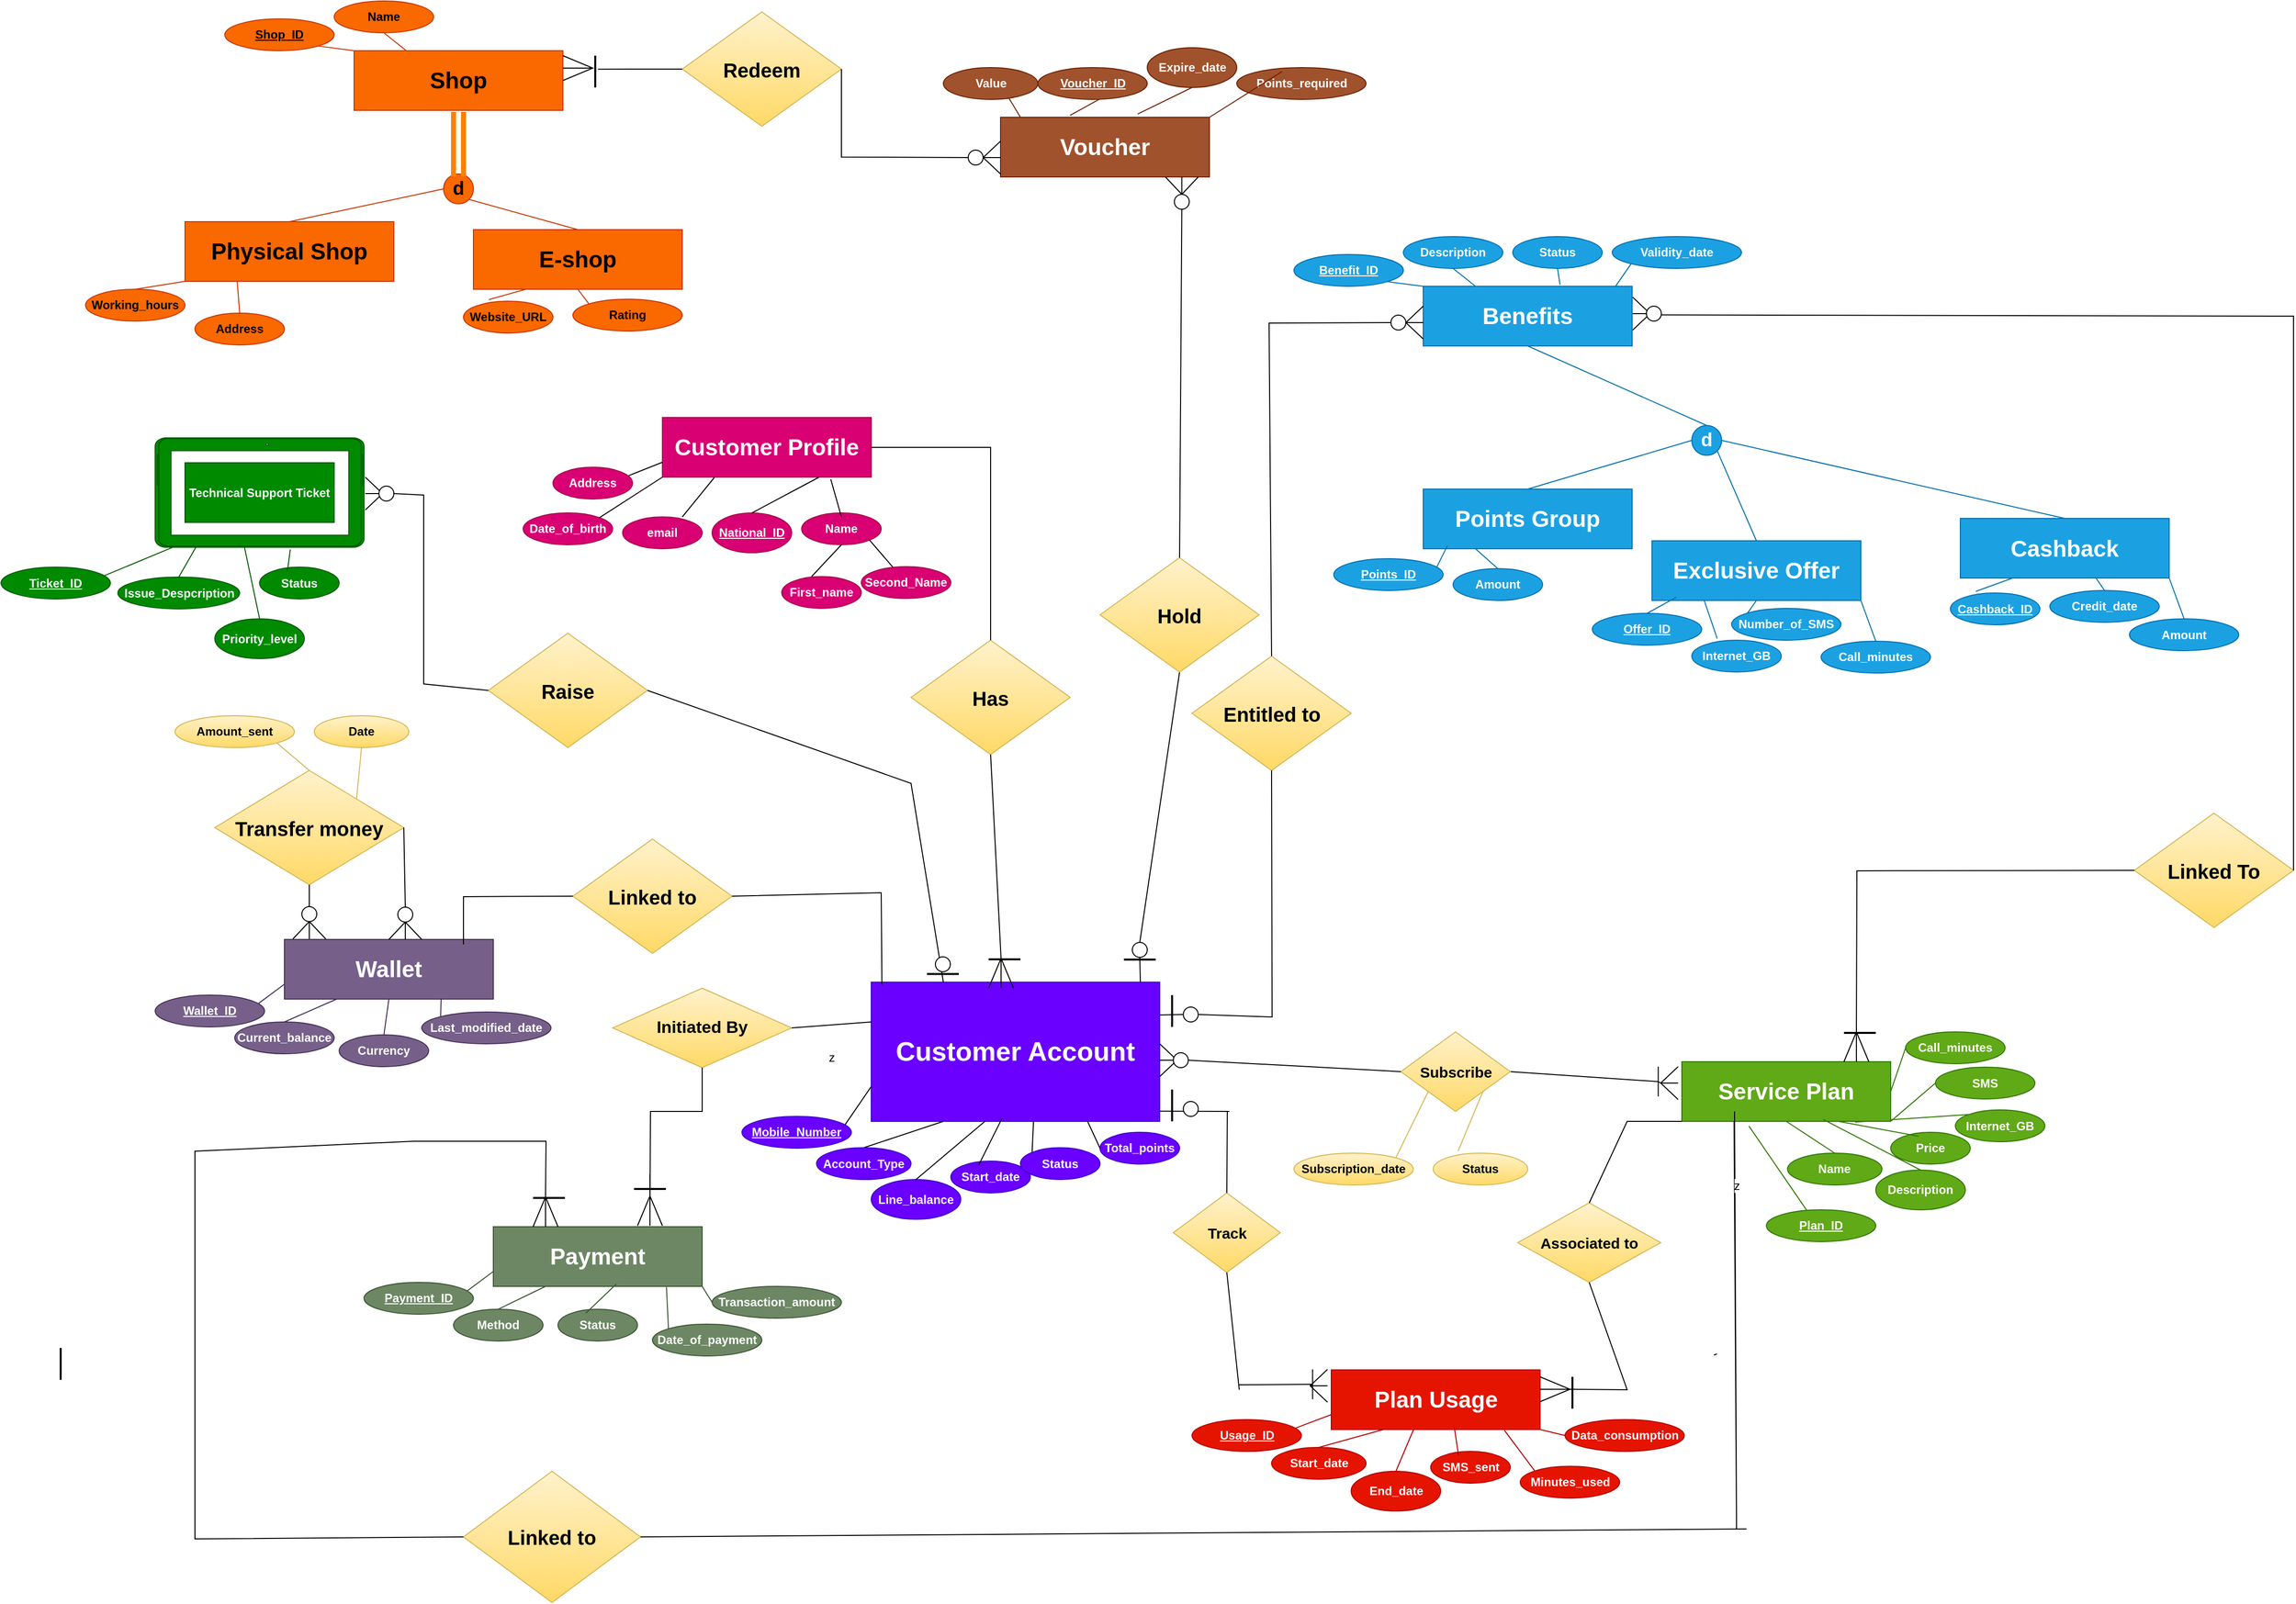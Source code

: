 <mxfile version="24.7.17">
  <diagram name="Page-1" id="uUaACJm3gSjX_VdpfQQA">
    <mxGraphModel dx="3183" dy="3360" grid="1" gridSize="10" guides="1" tooltips="1" connect="1" arrows="1" fold="1" page="1" pageScale="1" pageWidth="850" pageHeight="1100" math="0" shadow="0">
      <root>
        <mxCell id="0" />
        <mxCell id="1" parent="0" />
        <mxCell id="lxwzjU6P134eCqjQLcHW-1" value="Customer Profile" style="rounded=0;whiteSpace=wrap;html=1;fontSize=23;fillColor=#d80073;strokeColor=#A50040;fontColor=#ffffff;fontStyle=1" parent="1" vertex="1">
          <mxGeometry x="600" y="-1298" width="210" height="60" as="geometry" />
        </mxCell>
        <mxCell id="I6-eAjEo8sENSfLh10Aw-3" value="National_ID" style="ellipse;whiteSpace=wrap;html=1;fontStyle=5;fillColor=#d80073;fontColor=#ffffff;strokeColor=#A50040;" parent="1" vertex="1">
          <mxGeometry x="650" y="-1202" width="80" height="40" as="geometry" />
        </mxCell>
        <mxCell id="I6-eAjEo8sENSfLh10Aw-5" value="Name" style="ellipse;whiteSpace=wrap;html=1;fontStyle=1;fillColor=#d80073;fontColor=#ffffff;strokeColor=#A50040;" parent="1" vertex="1">
          <mxGeometry x="740" y="-1202" width="80" height="32" as="geometry" />
        </mxCell>
        <mxCell id="I6-eAjEo8sENSfLh10Aw-8" value="" style="endArrow=none;html=1;rounded=0;entryX=0.25;entryY=1;entryDx=0;entryDy=0;" parent="1" target="lxwzjU6P134eCqjQLcHW-1" edge="1">
          <mxGeometry width="50" height="50" relative="1" as="geometry">
            <mxPoint x="620" y="-1198" as="sourcePoint" />
            <mxPoint x="660" y="-1228" as="targetPoint" />
          </mxGeometry>
        </mxCell>
        <mxCell id="I6-eAjEo8sENSfLh10Aw-13" value="" style="endArrow=none;html=1;rounded=0;exitX=0.94;exitY=0.275;exitDx=0;exitDy=0;exitPerimeter=0;entryX=0;entryY=0.75;entryDx=0;entryDy=0;" parent="1" source="I6-eAjEo8sENSfLh10Aw-24" target="lxwzjU6P134eCqjQLcHW-1" edge="1">
          <mxGeometry width="50" height="50" relative="1" as="geometry">
            <mxPoint x="540" y="-1268" as="sourcePoint" />
            <mxPoint x="590" y="-1318" as="targetPoint" />
          </mxGeometry>
        </mxCell>
        <mxCell id="I6-eAjEo8sENSfLh10Aw-15" value="" style="endArrow=none;html=1;rounded=0;entryX=0.806;entryY=1.033;entryDx=0;entryDy=0;entryPerimeter=0;" parent="1" target="lxwzjU6P134eCqjQLcHW-1" edge="1">
          <mxGeometry width="50" height="50" relative="1" as="geometry">
            <mxPoint x="780" y="-1198" as="sourcePoint" />
            <mxPoint x="815" y="-1248" as="targetPoint" />
          </mxGeometry>
        </mxCell>
        <mxCell id="I6-eAjEo8sENSfLh10Aw-16" value="" style="endArrow=none;html=1;rounded=0;entryX=1;entryY=1;entryDx=0;entryDy=0;" parent="1" source="I6-eAjEo8sENSfLh10Aw-22" target="I6-eAjEo8sENSfLh10Aw-5" edge="1">
          <mxGeometry width="50" height="50" relative="1" as="geometry">
            <mxPoint x="830" y="-1148" as="sourcePoint" />
            <mxPoint x="880" y="-1198" as="targetPoint" />
          </mxGeometry>
        </mxCell>
        <mxCell id="I6-eAjEo8sENSfLh10Aw-18" value="" style="endArrow=none;html=1;rounded=0;entryX=0.5;entryY=1;entryDx=0;entryDy=0;" parent="1" target="I6-eAjEo8sENSfLh10Aw-5" edge="1">
          <mxGeometry width="50" height="50" relative="1" as="geometry">
            <mxPoint x="750" y="-1138" as="sourcePoint" />
            <mxPoint x="780" y="-1158" as="targetPoint" />
          </mxGeometry>
        </mxCell>
        <mxCell id="I6-eAjEo8sENSfLh10Aw-19" value="" style="endArrow=none;html=1;rounded=0;entryX=0.75;entryY=1;entryDx=0;entryDy=0;exitX=0.5;exitY=0;exitDx=0;exitDy=0;" parent="1" source="I6-eAjEo8sENSfLh10Aw-3" target="lxwzjU6P134eCqjQLcHW-1" edge="1">
          <mxGeometry width="50" height="50" relative="1" as="geometry">
            <mxPoint x="610" y="-1168" as="sourcePoint" />
            <mxPoint x="660" y="-1218" as="targetPoint" />
          </mxGeometry>
        </mxCell>
        <mxCell id="I6-eAjEo8sENSfLh10Aw-21" value="First_name" style="ellipse;whiteSpace=wrap;html=1;fontStyle=1;fillColor=#d80073;fontColor=#ffffff;strokeColor=#A50040;" parent="1" vertex="1">
          <mxGeometry x="720" y="-1138" width="80" height="32" as="geometry" />
        </mxCell>
        <mxCell id="I6-eAjEo8sENSfLh10Aw-22" value="Second_Name" style="ellipse;whiteSpace=wrap;html=1;fontStyle=1;fillColor=#d80073;fontColor=#ffffff;strokeColor=#A50040;" parent="1" vertex="1">
          <mxGeometry x="800" y="-1148" width="90" height="32" as="geometry" />
        </mxCell>
        <mxCell id="I6-eAjEo8sENSfLh10Aw-23" value="email" style="ellipse;whiteSpace=wrap;html=1;fontStyle=1;fillColor=#d80073;fontColor=#ffffff;strokeColor=#A50040;" parent="1" vertex="1">
          <mxGeometry x="560" y="-1198" width="80" height="32" as="geometry" />
        </mxCell>
        <mxCell id="I6-eAjEo8sENSfLh10Aw-24" value="Address" style="ellipse;whiteSpace=wrap;html=1;fontStyle=1;fillColor=#d80073;fontColor=#ffffff;strokeColor=#A50040;" parent="1" vertex="1">
          <mxGeometry x="490" y="-1248" width="80" height="32" as="geometry" />
        </mxCell>
        <mxCell id="I6-eAjEo8sENSfLh10Aw-25" value="Date_of_birth" style="ellipse;whiteSpace=wrap;html=1;fontStyle=1;fillColor=#d80073;fontColor=#ffffff;strokeColor=#A50040;" parent="1" vertex="1">
          <mxGeometry x="460" y="-1202" width="90" height="32" as="geometry" />
        </mxCell>
        <mxCell id="I6-eAjEo8sENSfLh10Aw-26" value="" style="endArrow=none;html=1;rounded=0;exitX=0;exitY=0;exitDx=0;exitDy=0;entryX=0.563;entryY=0.98;entryDx=0;entryDy=0;entryPerimeter=0;" parent="1" source="I6-eAjEo8sENSfLh10Aw-43" target="I6-eAjEo8sENSfLh10Aw-28" edge="1">
          <mxGeometry width="50" height="50" relative="1" as="geometry">
            <mxPoint x="1160" y="-610" as="sourcePoint" />
            <mxPoint x="1210" y="-660" as="targetPoint" />
          </mxGeometry>
        </mxCell>
        <mxCell id="I6-eAjEo8sENSfLh10Aw-27" value="" style="endArrow=none;html=1;rounded=0;exitX=1;exitY=0;exitDx=0;exitDy=0;" parent="1" source="I6-eAjEo8sENSfLh10Aw-25" edge="1">
          <mxGeometry width="50" height="50" relative="1" as="geometry">
            <mxPoint x="550" y="-1188" as="sourcePoint" />
            <mxPoint x="600" y="-1238" as="targetPoint" />
          </mxGeometry>
        </mxCell>
        <mxCell id="I6-eAjEo8sENSfLh10Aw-28" value="Customer Account" style="rounded=0;whiteSpace=wrap;html=1;fontSize=27;fillColor=#6a00ff;strokeColor=#3700CC;fontColor=#ffffff;fontStyle=1" parent="1" vertex="1">
          <mxGeometry x="810" y="-730" width="290" height="140" as="geometry" />
        </mxCell>
        <mxCell id="I6-eAjEo8sENSfLh10Aw-29" value="Line_balance" style="ellipse;whiteSpace=wrap;html=1;fontStyle=1;fillColor=#6a00ff;fontColor=#ffffff;strokeColor=#3700CC;" parent="1" vertex="1">
          <mxGeometry x="810" y="-531.5" width="90" height="40" as="geometry" />
        </mxCell>
        <mxCell id="I6-eAjEo8sENSfLh10Aw-30" value="Start_date" style="ellipse;whiteSpace=wrap;html=1;fontStyle=1;fillColor=#6a00ff;fontColor=#ffffff;strokeColor=#3700CC;" parent="1" vertex="1">
          <mxGeometry x="890" y="-550" width="80" height="32" as="geometry" />
        </mxCell>
        <mxCell id="I6-eAjEo8sENSfLh10Aw-31" value="" style="endArrow=none;html=1;rounded=0;entryX=0.25;entryY=1;entryDx=0;entryDy=0;exitX=0.5;exitY=0;exitDx=0;exitDy=0;" parent="1" source="I6-eAjEo8sENSfLh10Aw-39" target="I6-eAjEo8sENSfLh10Aw-28" edge="1">
          <mxGeometry width="50" height="50" relative="1" as="geometry">
            <mxPoint x="910" y="-550" as="sourcePoint" />
            <mxPoint x="950" y="-580" as="targetPoint" />
          </mxGeometry>
        </mxCell>
        <mxCell id="I6-eAjEo8sENSfLh10Aw-32" value="" style="endArrow=none;html=1;rounded=0;exitX=0.94;exitY=0.275;exitDx=0;exitDy=0;exitPerimeter=0;entryX=0;entryY=0.75;entryDx=0;entryDy=0;" parent="1" source="I6-eAjEo8sENSfLh10Aw-40" target="I6-eAjEo8sENSfLh10Aw-28" edge="1">
          <mxGeometry width="50" height="50" relative="1" as="geometry">
            <mxPoint x="830" y="-620" as="sourcePoint" />
            <mxPoint x="880" y="-670" as="targetPoint" />
          </mxGeometry>
        </mxCell>
        <mxCell id="I6-eAjEo8sENSfLh10Aw-33" value="" style="endArrow=none;html=1;rounded=0;entryX=0.453;entryY=0.98;entryDx=0;entryDy=0;entryPerimeter=0;exitX=0.35;exitY=0.125;exitDx=0;exitDy=0;exitPerimeter=0;" parent="1" source="I6-eAjEo8sENSfLh10Aw-30" target="I6-eAjEo8sENSfLh10Aw-28" edge="1">
          <mxGeometry width="50" height="50" relative="1" as="geometry">
            <mxPoint x="1070" y="-550" as="sourcePoint" />
            <mxPoint x="1105" y="-600" as="targetPoint" />
          </mxGeometry>
        </mxCell>
        <mxCell id="I6-eAjEo8sENSfLh10Aw-36" value="" style="endArrow=none;html=1;rounded=0;entryX=0.394;entryY=1;entryDx=0;entryDy=0;exitX=0.5;exitY=0;exitDx=0;exitDy=0;entryPerimeter=0;" parent="1" source="I6-eAjEo8sENSfLh10Aw-29" target="I6-eAjEo8sENSfLh10Aw-28" edge="1">
          <mxGeometry width="50" height="50" relative="1" as="geometry">
            <mxPoint x="900" y="-520" as="sourcePoint" />
            <mxPoint x="950" y="-570" as="targetPoint" />
          </mxGeometry>
        </mxCell>
        <mxCell id="I6-eAjEo8sENSfLh10Aw-39" value="Account_Type" style="ellipse;whiteSpace=wrap;html=1;fontStyle=1;fillColor=#6a00ff;fontColor=#ffffff;strokeColor=#3700CC;" parent="1" vertex="1">
          <mxGeometry x="755" y="-563.5" width="95" height="32" as="geometry" />
        </mxCell>
        <mxCell id="I6-eAjEo8sENSfLh10Aw-40" value="Mobile_Number" style="ellipse;whiteSpace=wrap;html=1;fontStyle=5;fillColor=#6a00ff;fontColor=#ffffff;strokeColor=#3700CC;" parent="1" vertex="1">
          <mxGeometry x="680" y="-595" width="110" height="32" as="geometry" />
        </mxCell>
        <mxCell id="I6-eAjEo8sENSfLh10Aw-43" value="Status" style="ellipse;whiteSpace=wrap;html=1;fontStyle=1;fillColor=#6a00ff;fontColor=#ffffff;strokeColor=#3700CC;" parent="1" vertex="1">
          <mxGeometry x="960" y="-563.5" width="80" height="32" as="geometry" />
        </mxCell>
        <mxCell id="I6-eAjEo8sENSfLh10Aw-45" value="Total_points" style="ellipse;whiteSpace=wrap;html=1;fontStyle=1;fillColor=#6a00ff;fontColor=#ffffff;strokeColor=#3700CC;" parent="1" vertex="1">
          <mxGeometry x="1040" y="-579" width="80" height="32" as="geometry" />
        </mxCell>
        <mxCell id="I6-eAjEo8sENSfLh10Aw-47" value="" style="endArrow=none;html=1;rounded=0;exitX=0.75;exitY=1;exitDx=0;exitDy=0;entryX=0;entryY=0.5;entryDx=0;entryDy=0;" parent="1" source="I6-eAjEo8sENSfLh10Aw-28" target="I6-eAjEo8sENSfLh10Aw-45" edge="1">
          <mxGeometry width="50" height="50" relative="1" as="geometry">
            <mxPoint x="1150" y="-660" as="sourcePoint" />
            <mxPoint x="1200" y="-710" as="targetPoint" />
          </mxGeometry>
        </mxCell>
        <mxCell id="I6-eAjEo8sENSfLh10Aw-64" value="" style="endArrow=none;html=1;rounded=0;exitX=0;exitY=0;exitDx=0;exitDy=0;entryX=0.829;entryY=1.013;entryDx=0;entryDy=0;entryPerimeter=0;fillColor=#60a917;strokeColor=#2D7600;" parent="1" source="I6-eAjEo8sENSfLh10Aw-74" target="I6-eAjEo8sENSfLh10Aw-65" edge="1">
          <mxGeometry width="50" height="50" relative="1" as="geometry">
            <mxPoint x="1895" y="-610" as="sourcePoint" />
            <mxPoint x="1945" y="-660" as="targetPoint" />
          </mxGeometry>
        </mxCell>
        <mxCell id="I6-eAjEo8sENSfLh10Aw-65" value="Service Plan" style="rounded=0;whiteSpace=wrap;html=1;fontSize=23;fillColor=#60a917;strokeColor=#2D7600;fontColor=#ffffff;fontStyle=1" parent="1" vertex="1">
          <mxGeometry x="1625" y="-650" width="210" height="60" as="geometry" />
        </mxCell>
        <mxCell id="I6-eAjEo8sENSfLh10Aw-66" value="Description" style="ellipse;whiteSpace=wrap;html=1;fontStyle=1;fillColor=#60a917;fontColor=#ffffff;strokeColor=#2D7600;" parent="1" vertex="1">
          <mxGeometry x="1820" y="-541" width="90" height="40" as="geometry" />
        </mxCell>
        <mxCell id="I6-eAjEo8sENSfLh10Aw-67" value="Price" style="ellipse;whiteSpace=wrap;html=1;fontStyle=1;fillColor=#60a917;fontColor=#ffffff;strokeColor=#2D7600;" parent="1" vertex="1">
          <mxGeometry x="1835" y="-579" width="80" height="32" as="geometry" />
        </mxCell>
        <mxCell id="I6-eAjEo8sENSfLh10Aw-68" value="" style="endArrow=none;html=1;rounded=0;entryX=0.5;entryY=1;entryDx=0;entryDy=0;exitX=0.5;exitY=0;exitDx=0;exitDy=0;fillColor=#60a917;strokeColor=#2D7600;" parent="1" source="I6-eAjEo8sENSfLh10Aw-72" target="I6-eAjEo8sENSfLh10Aw-65" edge="1">
          <mxGeometry width="50" height="50" relative="1" as="geometry">
            <mxPoint x="1645" y="-550" as="sourcePoint" />
            <mxPoint x="1685" y="-580" as="targetPoint" />
          </mxGeometry>
        </mxCell>
        <mxCell id="I6-eAjEo8sENSfLh10Aw-69" value="" style="endArrow=none;html=1;rounded=0;fillColor=#60a917;strokeColor=#2D7600;exitX=0.392;exitY=0.131;exitDx=0;exitDy=0;exitPerimeter=0;entryX=0.321;entryY=1.078;entryDx=0;entryDy=0;entryPerimeter=0;" parent="1" source="I6-eAjEo8sENSfLh10Aw-73" target="I6-eAjEo8sENSfLh10Aw-65" edge="1">
          <mxGeometry width="50" height="50" relative="1" as="geometry">
            <mxPoint x="1680" y="-510" as="sourcePoint" />
            <mxPoint x="1700" y="-580" as="targetPoint" />
          </mxGeometry>
        </mxCell>
        <mxCell id="I6-eAjEo8sENSfLh10Aw-70" value="" style="endArrow=none;html=1;rounded=0;entryX=0.75;entryY=1;entryDx=0;entryDy=0;exitX=0.35;exitY=0.125;exitDx=0;exitDy=0;exitPerimeter=0;fillColor=#60a917;strokeColor=#2D7600;" parent="1" source="I6-eAjEo8sENSfLh10Aw-67" target="I6-eAjEo8sENSfLh10Aw-65" edge="1">
          <mxGeometry width="50" height="50" relative="1" as="geometry">
            <mxPoint x="1805" y="-550" as="sourcePoint" />
            <mxPoint x="1840" y="-600" as="targetPoint" />
          </mxGeometry>
        </mxCell>
        <mxCell id="I6-eAjEo8sENSfLh10Aw-71" value="" style="endArrow=none;html=1;rounded=0;entryX=0.677;entryY=0.967;entryDx=0;entryDy=0;exitX=0.5;exitY=0;exitDx=0;exitDy=0;entryPerimeter=0;fillColor=#60a917;strokeColor=#2D7600;" parent="1" source="I6-eAjEo8sENSfLh10Aw-66" target="I6-eAjEo8sENSfLh10Aw-65" edge="1">
          <mxGeometry width="50" height="50" relative="1" as="geometry">
            <mxPoint x="1635" y="-520" as="sourcePoint" />
            <mxPoint x="1685" y="-570" as="targetPoint" />
          </mxGeometry>
        </mxCell>
        <mxCell id="I6-eAjEo8sENSfLh10Aw-72" value="Name" style="ellipse;whiteSpace=wrap;html=1;fontStyle=1;fillColor=#60a917;fontColor=#ffffff;strokeColor=#2D7600;" parent="1" vertex="1">
          <mxGeometry x="1731.25" y="-558" width="95" height="32" as="geometry" />
        </mxCell>
        <mxCell id="I6-eAjEo8sENSfLh10Aw-73" value="Plan_ID" style="ellipse;whiteSpace=wrap;html=1;fontStyle=5;fillColor=#60a917;fontColor=#ffffff;strokeColor=#2D7600;" parent="1" vertex="1">
          <mxGeometry x="1710" y="-501" width="110" height="32" as="geometry" />
        </mxCell>
        <mxCell id="I6-eAjEo8sENSfLh10Aw-74" value="Internet_GB" style="ellipse;whiteSpace=wrap;html=1;fontStyle=1;fillColor=#60a917;fontColor=#ffffff;strokeColor=#2D7600;" parent="1" vertex="1">
          <mxGeometry x="1900" y="-601.5" width="90" height="32" as="geometry" />
        </mxCell>
        <mxCell id="I6-eAjEo8sENSfLh10Aw-75" value="SMS" style="ellipse;whiteSpace=wrap;html=1;fontStyle=1;fillColor=#60a917;fontColor=#ffffff;strokeColor=#2D7600;" parent="1" vertex="1">
          <mxGeometry x="1880" y="-644.5" width="100" height="32" as="geometry" />
        </mxCell>
        <mxCell id="I6-eAjEo8sENSfLh10Aw-76" value="" style="endArrow=none;html=1;rounded=0;exitX=1;exitY=1;exitDx=0;exitDy=0;entryX=0;entryY=0.5;entryDx=0;entryDy=0;fillColor=#60a917;strokeColor=#2D7600;" parent="1" source="I6-eAjEo8sENSfLh10Aw-65" target="I6-eAjEo8sENSfLh10Aw-75" edge="1">
          <mxGeometry width="50" height="50" relative="1" as="geometry">
            <mxPoint x="1885" y="-660" as="sourcePoint" />
            <mxPoint x="1935" y="-710" as="targetPoint" />
          </mxGeometry>
        </mxCell>
        <mxCell id="I6-eAjEo8sENSfLh10Aw-77" value="Call_minutes" style="ellipse;whiteSpace=wrap;html=1;fontStyle=1;fillColor=#60a917;fontColor=#ffffff;strokeColor=#2D7600;" parent="1" vertex="1">
          <mxGeometry x="1850" y="-680" width="100" height="32" as="geometry" />
        </mxCell>
        <mxCell id="I6-eAjEo8sENSfLh10Aw-78" value="" style="endArrow=none;html=1;rounded=0;exitX=1;exitY=0.5;exitDx=0;exitDy=0;entryX=0;entryY=0.5;entryDx=0;entryDy=0;fillColor=#60a917;strokeColor=#2D7600;" parent="1" source="I6-eAjEo8sENSfLh10Aw-65" target="I6-eAjEo8sENSfLh10Aw-77" edge="1">
          <mxGeometry width="50" height="50" relative="1" as="geometry">
            <mxPoint x="1845" y="-655" as="sourcePoint" />
            <mxPoint x="1895" y="-705" as="targetPoint" />
          </mxGeometry>
        </mxCell>
        <mxCell id="I6-eAjEo8sENSfLh10Aw-79" value="" style="endArrow=none;html=1;rounded=0;exitX=0;exitY=0;exitDx=0;exitDy=0;entryX=0.829;entryY=1.013;entryDx=0;entryDy=0;entryPerimeter=0;fillColor=#e51400;strokeColor=#B20000;" parent="1" source="I6-eAjEo8sENSfLh10Aw-89" target="I6-eAjEo8sENSfLh10Aw-80" edge="1">
          <mxGeometry width="50" height="50" relative="1" as="geometry">
            <mxPoint x="1542.5" y="-300" as="sourcePoint" />
            <mxPoint x="1592.5" y="-350" as="targetPoint" />
          </mxGeometry>
        </mxCell>
        <mxCell id="I6-eAjEo8sENSfLh10Aw-80" value="Plan Usage" style="rounded=0;whiteSpace=wrap;html=1;fontSize=23;fillColor=#e51400;strokeColor=#B20000;fontColor=#ffffff;fontStyle=1" parent="1" vertex="1">
          <mxGeometry x="1272.5" y="-340" width="210" height="60" as="geometry" />
        </mxCell>
        <mxCell id="I6-eAjEo8sENSfLh10Aw-81" value="End_date" style="ellipse;whiteSpace=wrap;html=1;fontStyle=1;fillColor=#e51400;fontColor=#ffffff;strokeColor=#B20000;" parent="1" vertex="1">
          <mxGeometry x="1292.5" y="-238" width="90" height="40" as="geometry" />
        </mxCell>
        <mxCell id="I6-eAjEo8sENSfLh10Aw-82" value="SMS_sent" style="ellipse;whiteSpace=wrap;html=1;fontStyle=1;fillColor=#e51400;fontColor=#ffffff;strokeColor=#B20000;" parent="1" vertex="1">
          <mxGeometry x="1372.5" y="-258" width="80" height="32" as="geometry" />
        </mxCell>
        <mxCell id="I6-eAjEo8sENSfLh10Aw-83" value="" style="endArrow=none;html=1;rounded=0;entryX=0.25;entryY=1;entryDx=0;entryDy=0;exitX=0.5;exitY=0;exitDx=0;exitDy=0;fillColor=#e51400;strokeColor=#B20000;" parent="1" source="I6-eAjEo8sENSfLh10Aw-87" target="I6-eAjEo8sENSfLh10Aw-80" edge="1">
          <mxGeometry width="50" height="50" relative="1" as="geometry">
            <mxPoint x="1292.5" y="-240" as="sourcePoint" />
            <mxPoint x="1332.5" y="-270" as="targetPoint" />
          </mxGeometry>
        </mxCell>
        <mxCell id="I6-eAjEo8sENSfLh10Aw-84" value="" style="endArrow=none;html=1;rounded=0;exitX=0.94;exitY=0.275;exitDx=0;exitDy=0;exitPerimeter=0;entryX=0;entryY=0.75;entryDx=0;entryDy=0;fillColor=#e51400;strokeColor=#B20000;" parent="1" source="I6-eAjEo8sENSfLh10Aw-88" target="I6-eAjEo8sENSfLh10Aw-80" edge="1">
          <mxGeometry width="50" height="50" relative="1" as="geometry">
            <mxPoint x="1212.5" y="-310" as="sourcePoint" />
            <mxPoint x="1262.5" y="-360" as="targetPoint" />
          </mxGeometry>
        </mxCell>
        <mxCell id="I6-eAjEo8sENSfLh10Aw-85" value="" style="endArrow=none;html=1;rounded=0;entryX=0.589;entryY=0.96;entryDx=0;entryDy=0;entryPerimeter=0;exitX=0.35;exitY=0.125;exitDx=0;exitDy=0;exitPerimeter=0;fillColor=#e51400;strokeColor=#B20000;" parent="1" source="I6-eAjEo8sENSfLh10Aw-82" target="I6-eAjEo8sENSfLh10Aw-80" edge="1">
          <mxGeometry width="50" height="50" relative="1" as="geometry">
            <mxPoint x="1452.5" y="-240" as="sourcePoint" />
            <mxPoint x="1487.5" y="-290" as="targetPoint" />
          </mxGeometry>
        </mxCell>
        <mxCell id="I6-eAjEo8sENSfLh10Aw-86" value="" style="endArrow=none;html=1;rounded=0;entryX=0.394;entryY=1;entryDx=0;entryDy=0;exitX=0.5;exitY=0;exitDx=0;exitDy=0;entryPerimeter=0;fillColor=#e51400;strokeColor=#B20000;" parent="1" source="I6-eAjEo8sENSfLh10Aw-81" target="I6-eAjEo8sENSfLh10Aw-80" edge="1">
          <mxGeometry width="50" height="50" relative="1" as="geometry">
            <mxPoint x="1282.5" y="-210" as="sourcePoint" />
            <mxPoint x="1332.5" y="-260" as="targetPoint" />
          </mxGeometry>
        </mxCell>
        <mxCell id="I6-eAjEo8sENSfLh10Aw-87" value="Start_date" style="ellipse;whiteSpace=wrap;html=1;fontStyle=1;fillColor=#e51400;fontColor=#ffffff;strokeColor=#B20000;" parent="1" vertex="1">
          <mxGeometry x="1212.5" y="-262" width="95" height="32" as="geometry" />
        </mxCell>
        <mxCell id="I6-eAjEo8sENSfLh10Aw-88" value="Usage_ID" style="ellipse;whiteSpace=wrap;html=1;fontStyle=5;fillColor=#e51400;fontColor=#ffffff;strokeColor=#B20000;" parent="1" vertex="1">
          <mxGeometry x="1132.5" y="-290" width="110" height="32" as="geometry" />
        </mxCell>
        <mxCell id="I6-eAjEo8sENSfLh10Aw-89" value="Minutes_used" style="ellipse;whiteSpace=wrap;html=1;fontStyle=1;fillColor=#e51400;fontColor=#ffffff;strokeColor=#B20000;" parent="1" vertex="1">
          <mxGeometry x="1462.5" y="-243" width="100" height="32" as="geometry" />
        </mxCell>
        <mxCell id="I6-eAjEo8sENSfLh10Aw-90" value="Data_consumption" style="ellipse;whiteSpace=wrap;html=1;fontStyle=1;fillColor=#e51400;fontColor=#ffffff;strokeColor=#B20000;" parent="1" vertex="1">
          <mxGeometry x="1507.5" y="-290" width="120" height="32" as="geometry" />
        </mxCell>
        <mxCell id="I6-eAjEo8sENSfLh10Aw-91" value="" style="endArrow=none;html=1;rounded=0;exitX=1;exitY=1;exitDx=0;exitDy=0;entryX=0;entryY=0.5;entryDx=0;entryDy=0;fillColor=#e51400;strokeColor=#B20000;" parent="1" source="I6-eAjEo8sENSfLh10Aw-80" target="I6-eAjEo8sENSfLh10Aw-90" edge="1">
          <mxGeometry width="50" height="50" relative="1" as="geometry">
            <mxPoint x="1532.5" y="-350" as="sourcePoint" />
            <mxPoint x="1492.5" y="-264.0" as="targetPoint" />
          </mxGeometry>
        </mxCell>
        <mxCell id="I6-eAjEo8sENSfLh10Aw-94" value="" style="endArrow=none;html=1;rounded=0;exitX=0;exitY=0;exitDx=0;exitDy=0;entryX=0.829;entryY=1.013;entryDx=0;entryDy=0;entryPerimeter=0;fillColor=#6d8764;strokeColor=#3A5431;" parent="1" source="I6-eAjEo8sENSfLh10Aw-104" target="I6-eAjEo8sENSfLh10Aw-95" edge="1">
          <mxGeometry width="50" height="50" relative="1" as="geometry">
            <mxPoint x="700" y="-444" as="sourcePoint" />
            <mxPoint x="750" y="-494" as="targetPoint" />
          </mxGeometry>
        </mxCell>
        <mxCell id="I6-eAjEo8sENSfLh10Aw-95" value="Payment" style="rounded=0;whiteSpace=wrap;html=1;fontSize=23;fillColor=#6d8764;strokeColor=#3A5431;fontColor=#ffffff;fontStyle=1" parent="1" vertex="1">
          <mxGeometry x="430" y="-484" width="210" height="60" as="geometry" />
        </mxCell>
        <mxCell id="I6-eAjEo8sENSfLh10Aw-97" value="Status" style="ellipse;whiteSpace=wrap;html=1;fontStyle=1;fillColor=#6d8764;strokeColor=#3A5431;fontColor=#ffffff;" parent="1" vertex="1">
          <mxGeometry x="495" y="-401" width="80" height="32" as="geometry" />
        </mxCell>
        <mxCell id="I6-eAjEo8sENSfLh10Aw-98" value="" style="endArrow=none;html=1;rounded=0;entryX=0.25;entryY=1;entryDx=0;entryDy=0;exitX=0.5;exitY=0;exitDx=0;exitDy=0;fillColor=#6d8764;strokeColor=#3A5431;" parent="1" source="I6-eAjEo8sENSfLh10Aw-102" target="I6-eAjEo8sENSfLh10Aw-95" edge="1">
          <mxGeometry width="50" height="50" relative="1" as="geometry">
            <mxPoint x="450" y="-384" as="sourcePoint" />
            <mxPoint x="490" y="-414" as="targetPoint" />
          </mxGeometry>
        </mxCell>
        <mxCell id="I6-eAjEo8sENSfLh10Aw-99" value="" style="endArrow=none;html=1;rounded=0;exitX=0.94;exitY=0.275;exitDx=0;exitDy=0;exitPerimeter=0;entryX=0;entryY=0.75;entryDx=0;entryDy=0;fillColor=#6d8764;strokeColor=#3A5431;" parent="1" source="I6-eAjEo8sENSfLh10Aw-103" target="I6-eAjEo8sENSfLh10Aw-95" edge="1">
          <mxGeometry width="50" height="50" relative="1" as="geometry">
            <mxPoint x="370" y="-454" as="sourcePoint" />
            <mxPoint x="420" y="-504" as="targetPoint" />
          </mxGeometry>
        </mxCell>
        <mxCell id="I6-eAjEo8sENSfLh10Aw-100" value="" style="endArrow=none;html=1;rounded=0;entryX=0.589;entryY=0.96;entryDx=0;entryDy=0;entryPerimeter=0;exitX=0.35;exitY=0.125;exitDx=0;exitDy=0;exitPerimeter=0;fillColor=#6d8764;strokeColor=#3A5431;" parent="1" source="I6-eAjEo8sENSfLh10Aw-97" target="I6-eAjEo8sENSfLh10Aw-95" edge="1">
          <mxGeometry width="50" height="50" relative="1" as="geometry">
            <mxPoint x="610" y="-384" as="sourcePoint" />
            <mxPoint x="645" y="-434" as="targetPoint" />
          </mxGeometry>
        </mxCell>
        <mxCell id="I6-eAjEo8sENSfLh10Aw-102" value="Method" style="ellipse;whiteSpace=wrap;html=1;fontStyle=1;fillColor=#6d8764;strokeColor=#3A5431;fontColor=#ffffff;" parent="1" vertex="1">
          <mxGeometry x="390" y="-401" width="90" height="32" as="geometry" />
        </mxCell>
        <mxCell id="I6-eAjEo8sENSfLh10Aw-103" value="Payment_ID" style="ellipse;whiteSpace=wrap;html=1;fontStyle=5;fillColor=#6d8764;strokeColor=#3A5431;fontColor=#ffffff;" parent="1" vertex="1">
          <mxGeometry x="300" y="-428" width="110" height="32" as="geometry" />
        </mxCell>
        <mxCell id="I6-eAjEo8sENSfLh10Aw-104" value="Date_of_payment" style="ellipse;whiteSpace=wrap;html=1;fontStyle=1;fillColor=#6d8764;strokeColor=#3A5431;fontColor=#ffffff;" parent="1" vertex="1">
          <mxGeometry x="590" y="-386" width="110" height="32" as="geometry" />
        </mxCell>
        <mxCell id="I6-eAjEo8sENSfLh10Aw-105" value="Transaction_amount" style="ellipse;whiteSpace=wrap;html=1;fontStyle=1;fillColor=#6d8764;strokeColor=#3A5431;fontColor=#ffffff;" parent="1" vertex="1">
          <mxGeometry x="650" y="-424" width="130" height="32" as="geometry" />
        </mxCell>
        <mxCell id="I6-eAjEo8sENSfLh10Aw-106" value="" style="endArrow=none;html=1;rounded=0;exitX=1;exitY=1;exitDx=0;exitDy=0;entryX=0;entryY=0.5;entryDx=0;entryDy=0;fillColor=#6d8764;strokeColor=#3A5431;" parent="1" source="I6-eAjEo8sENSfLh10Aw-95" target="I6-eAjEo8sENSfLh10Aw-105" edge="1">
          <mxGeometry width="50" height="50" relative="1" as="geometry">
            <mxPoint x="690" y="-494" as="sourcePoint" />
            <mxPoint x="740" y="-544" as="targetPoint" />
          </mxGeometry>
        </mxCell>
        <mxCell id="I6-eAjEo8sENSfLh10Aw-107" value="" style="endArrow=none;html=1;rounded=0;exitX=0.5;exitY=0;exitDx=0;exitDy=0;entryX=0.5;entryY=1;entryDx=0;entryDy=0;fillColor=#76608a;strokeColor=#432D57;" parent="1" source="I6-eAjEo8sENSfLh10Aw-115" target="I6-eAjEo8sENSfLh10Aw-108" edge="1">
          <mxGeometry width="50" height="50" relative="1" as="geometry">
            <mxPoint x="490" y="-733" as="sourcePoint" />
            <mxPoint x="540" y="-783" as="targetPoint" />
          </mxGeometry>
        </mxCell>
        <mxCell id="I6-eAjEo8sENSfLh10Aw-108" value="Wallet" style="rounded=0;whiteSpace=wrap;html=1;fontSize=23;fillColor=#76608a;strokeColor=#432D57;fontColor=#ffffff;fontStyle=1" parent="1" vertex="1">
          <mxGeometry x="220" y="-773" width="210" height="60" as="geometry" />
        </mxCell>
        <mxCell id="I6-eAjEo8sENSfLh10Aw-110" value="" style="endArrow=none;html=1;rounded=0;entryX=0.25;entryY=1;entryDx=0;entryDy=0;exitX=0.5;exitY=0;exitDx=0;exitDy=0;fillColor=#76608a;strokeColor=#432D57;" parent="1" source="I6-eAjEo8sENSfLh10Aw-113" target="I6-eAjEo8sENSfLh10Aw-108" edge="1">
          <mxGeometry width="50" height="50" relative="1" as="geometry">
            <mxPoint x="240" y="-673" as="sourcePoint" />
            <mxPoint x="280" y="-703" as="targetPoint" />
          </mxGeometry>
        </mxCell>
        <mxCell id="I6-eAjEo8sENSfLh10Aw-111" value="" style="endArrow=none;html=1;rounded=0;exitX=0.94;exitY=0.275;exitDx=0;exitDy=0;exitPerimeter=0;entryX=0;entryY=0.75;entryDx=0;entryDy=0;fillColor=#76608a;strokeColor=#432D57;" parent="1" source="I6-eAjEo8sENSfLh10Aw-114" target="I6-eAjEo8sENSfLh10Aw-108" edge="1">
          <mxGeometry width="50" height="50" relative="1" as="geometry">
            <mxPoint x="160" y="-743" as="sourcePoint" />
            <mxPoint x="210" y="-793" as="targetPoint" />
          </mxGeometry>
        </mxCell>
        <mxCell id="I6-eAjEo8sENSfLh10Aw-113" value="Current_balance" style="ellipse;whiteSpace=wrap;html=1;fontStyle=1;fillColor=#76608a;strokeColor=#432D57;fontColor=#ffffff;" parent="1" vertex="1">
          <mxGeometry x="170" y="-690" width="100" height="32" as="geometry" />
        </mxCell>
        <mxCell id="I6-eAjEo8sENSfLh10Aw-114" value="Wallet_ID" style="ellipse;whiteSpace=wrap;html=1;fontStyle=5;fillColor=#76608a;strokeColor=#432D57;fontColor=#ffffff;" parent="1" vertex="1">
          <mxGeometry x="90" y="-717" width="110" height="32" as="geometry" />
        </mxCell>
        <mxCell id="I6-eAjEo8sENSfLh10Aw-115" value="Currency" style="ellipse;whiteSpace=wrap;html=1;fontStyle=1;fillColor=#76608a;strokeColor=#432D57;fontColor=#ffffff;" parent="1" vertex="1">
          <mxGeometry x="275" y="-677" width="90" height="32" as="geometry" />
        </mxCell>
        <mxCell id="I6-eAjEo8sENSfLh10Aw-116" value="Last_modified_date" style="ellipse;whiteSpace=wrap;html=1;fontStyle=1;fillColor=#76608a;strokeColor=#432D57;fontColor=#ffffff;" parent="1" vertex="1">
          <mxGeometry x="358" y="-700" width="130" height="32" as="geometry" />
        </mxCell>
        <mxCell id="I6-eAjEo8sENSfLh10Aw-117" value="" style="endArrow=none;html=1;rounded=0;exitX=0.75;exitY=1;exitDx=0;exitDy=0;entryX=0;entryY=0;entryDx=0;entryDy=0;fillColor=#76608a;strokeColor=#432D57;" parent="1" source="I6-eAjEo8sENSfLh10Aw-108" target="I6-eAjEo8sENSfLh10Aw-116" edge="1">
          <mxGeometry width="50" height="50" relative="1" as="geometry">
            <mxPoint x="480" y="-783" as="sourcePoint" />
            <mxPoint x="530" y="-833" as="targetPoint" />
          </mxGeometry>
        </mxCell>
        <mxCell id="I6-eAjEo8sENSfLh10Aw-131" style="edgeStyle=orthogonalEdgeStyle;rounded=0;orthogonalLoop=1;jettySize=auto;html=1;exitX=0.25;exitY=1;exitDx=0;exitDy=0;fillColor=#1ba1e2;strokeColor=#006EAF;" parent="1" source="I6-eAjEo8sENSfLh10Aw-120" edge="1">
          <mxGeometry relative="1" as="geometry">
            <mxPoint x="1418" y="-1370" as="targetPoint" />
          </mxGeometry>
        </mxCell>
        <mxCell id="I6-eAjEo8sENSfLh10Aw-120" value="Benefits" style="rounded=0;whiteSpace=wrap;html=1;fontSize=23;fillColor=#1ba1e2;strokeColor=#006EAF;fontColor=#ffffff;fontStyle=1" parent="1" vertex="1">
          <mxGeometry x="1365" y="-1430" width="210" height="60" as="geometry" />
        </mxCell>
        <mxCell id="I6-eAjEo8sENSfLh10Aw-125" value="Description" style="ellipse;whiteSpace=wrap;html=1;fontStyle=1;fillColor=#1ba1e2;strokeColor=#006EAF;fontColor=#ffffff;" parent="1" vertex="1">
          <mxGeometry x="1345" y="-1480" width="100" height="32" as="geometry" />
        </mxCell>
        <mxCell id="I6-eAjEo8sENSfLh10Aw-126" value="Benefit_ID" style="ellipse;whiteSpace=wrap;html=1;fontStyle=5;fillColor=#1ba1e2;strokeColor=#006EAF;fontColor=#ffffff;" parent="1" vertex="1">
          <mxGeometry x="1235" y="-1462" width="110" height="32" as="geometry" />
        </mxCell>
        <mxCell id="I6-eAjEo8sENSfLh10Aw-127" value="Status" style="ellipse;whiteSpace=wrap;html=1;fontStyle=1;fillColor=#1ba1e2;strokeColor=#006EAF;fontColor=#ffffff;" parent="1" vertex="1">
          <mxGeometry x="1455" y="-1480" width="90" height="32" as="geometry" />
        </mxCell>
        <mxCell id="I6-eAjEo8sENSfLh10Aw-128" value="Validity_date" style="ellipse;whiteSpace=wrap;html=1;fontStyle=1;fillColor=#1ba1e2;strokeColor=#006EAF;fontColor=#ffffff;" parent="1" vertex="1">
          <mxGeometry x="1555" y="-1480" width="130" height="32" as="geometry" />
        </mxCell>
        <mxCell id="I6-eAjEo8sENSfLh10Aw-132" value="" style="endArrow=none;html=1;rounded=0;entryX=1;entryY=1;entryDx=0;entryDy=0;exitX=0;exitY=0;exitDx=0;exitDy=0;fillColor=#1ba1e2;strokeColor=#006EAF;" parent="1" source="I6-eAjEo8sENSfLh10Aw-120" target="I6-eAjEo8sENSfLh10Aw-126" edge="1">
          <mxGeometry width="50" height="50" relative="1" as="geometry">
            <mxPoint x="1445" y="-1230" as="sourcePoint" />
            <mxPoint x="1495" y="-1280" as="targetPoint" />
          </mxGeometry>
        </mxCell>
        <mxCell id="I6-eAjEo8sENSfLh10Aw-133" value="" style="endArrow=none;html=1;rounded=0;exitX=0.25;exitY=0;exitDx=0;exitDy=0;entryX=0.5;entryY=1;entryDx=0;entryDy=0;fillColor=#1ba1e2;strokeColor=#006EAF;" parent="1" source="I6-eAjEo8sENSfLh10Aw-120" target="I6-eAjEo8sENSfLh10Aw-125" edge="1">
          <mxGeometry width="50" height="50" relative="1" as="geometry">
            <mxPoint x="1395" y="-1400" as="sourcePoint" />
            <mxPoint x="1445" y="-1450" as="targetPoint" />
          </mxGeometry>
        </mxCell>
        <mxCell id="I6-eAjEo8sENSfLh10Aw-134" value="" style="endArrow=none;html=1;rounded=0;exitX=0.655;exitY=-0.027;exitDx=0;exitDy=0;exitPerimeter=0;entryX=0.5;entryY=1;entryDx=0;entryDy=0;fillColor=#1ba1e2;strokeColor=#006EAF;" parent="1" source="I6-eAjEo8sENSfLh10Aw-120" target="I6-eAjEo8sENSfLh10Aw-127" edge="1">
          <mxGeometry width="50" height="50" relative="1" as="geometry">
            <mxPoint x="1505" y="-1420" as="sourcePoint" />
            <mxPoint x="1555" y="-1470" as="targetPoint" />
          </mxGeometry>
        </mxCell>
        <mxCell id="I6-eAjEo8sENSfLh10Aw-135" value="" style="endArrow=none;html=1;rounded=0;entryX=0;entryY=1;entryDx=0;entryDy=0;exitX=0.918;exitY=0.013;exitDx=0;exitDy=0;exitPerimeter=0;fillColor=#1ba1e2;strokeColor=#006EAF;" parent="1" source="I6-eAjEo8sENSfLh10Aw-120" target="I6-eAjEo8sENSfLh10Aw-128" edge="1">
          <mxGeometry width="50" height="50" relative="1" as="geometry">
            <mxPoint x="1445" y="-1230" as="sourcePoint" />
            <mxPoint x="1495" y="-1280" as="targetPoint" />
          </mxGeometry>
        </mxCell>
        <mxCell id="I6-eAjEo8sENSfLh10Aw-136" value="" style="endArrow=none;html=1;rounded=0;entryX=0.5;entryY=1;entryDx=0;entryDy=0;exitX=0.5;exitY=0;exitDx=0;exitDy=0;fillColor=#1ba1e2;strokeColor=#006EAF;" parent="1" source="I6-eAjEo8sENSfLh10Aw-137" target="I6-eAjEo8sENSfLh10Aw-120" edge="1">
          <mxGeometry width="50" height="50" relative="1" as="geometry">
            <mxPoint x="1470" y="-1350" as="sourcePoint" />
            <mxPoint x="1515" y="-1350" as="targetPoint" />
          </mxGeometry>
        </mxCell>
        <mxCell id="I6-eAjEo8sENSfLh10Aw-137" value="d" style="ellipse;whiteSpace=wrap;html=1;aspect=fixed;fontSize=19;fontStyle=1;fillColor=#1ba1e2;fontColor=#ffffff;strokeColor=#006EAF;" parent="1" vertex="1">
          <mxGeometry x="1635" y="-1290" width="30" height="30" as="geometry" />
        </mxCell>
        <mxCell id="I6-eAjEo8sENSfLh10Aw-141" value="" style="endArrow=none;html=1;rounded=0;entryX=0;entryY=0.5;entryDx=0;entryDy=0;exitX=0.5;exitY=0;exitDx=0;exitDy=0;fillColor=#1ba1e2;strokeColor=#006EAF;" parent="1" source="I6-eAjEo8sENSfLh10Aw-143" target="I6-eAjEo8sENSfLh10Aw-137" edge="1">
          <mxGeometry width="50" height="50" relative="1" as="geometry">
            <mxPoint x="1555" y="-1200" as="sourcePoint" />
            <mxPoint x="1675" y="-1220" as="targetPoint" />
          </mxGeometry>
        </mxCell>
        <mxCell id="I6-eAjEo8sENSfLh10Aw-143" value="Points Group" style="rounded=0;whiteSpace=wrap;html=1;fontSize=23;fillColor=#1ba1e2;strokeColor=#006EAF;fontColor=#ffffff;fontStyle=1" parent="1" vertex="1">
          <mxGeometry x="1365" y="-1226" width="210" height="60" as="geometry" />
        </mxCell>
        <mxCell id="I6-eAjEo8sENSfLh10Aw-145" value="" style="endArrow=none;html=1;rounded=0;entryX=0.25;entryY=1;entryDx=0;entryDy=0;exitX=0.5;exitY=0;exitDx=0;exitDy=0;fillColor=#1ba1e2;strokeColor=#006EAF;" parent="1" source="I6-eAjEo8sENSfLh10Aw-148" target="I6-eAjEo8sENSfLh10Aw-143" edge="1">
          <mxGeometry width="50" height="50" relative="1" as="geometry">
            <mxPoint x="1385" y="-1126" as="sourcePoint" />
            <mxPoint x="1425" y="-1156" as="targetPoint" />
          </mxGeometry>
        </mxCell>
        <mxCell id="I6-eAjEo8sENSfLh10Aw-146" value="" style="endArrow=none;html=1;rounded=0;exitX=0.94;exitY=0.275;exitDx=0;exitDy=0;exitPerimeter=0;entryX=0.116;entryY=0.947;entryDx=0;entryDy=0;fillColor=#1ba1e2;strokeColor=#006EAF;entryPerimeter=0;" parent="1" source="I6-eAjEo8sENSfLh10Aw-149" target="I6-eAjEo8sENSfLh10Aw-143" edge="1">
          <mxGeometry width="50" height="50" relative="1" as="geometry">
            <mxPoint x="1305" y="-1196" as="sourcePoint" />
            <mxPoint x="1355" y="-1246" as="targetPoint" />
          </mxGeometry>
        </mxCell>
        <mxCell id="I6-eAjEo8sENSfLh10Aw-148" value="Amount" style="ellipse;whiteSpace=wrap;html=1;fontStyle=1;fillColor=#1ba1e2;strokeColor=#006EAF;fontColor=#ffffff;" parent="1" vertex="1">
          <mxGeometry x="1395" y="-1146" width="90" height="32" as="geometry" />
        </mxCell>
        <mxCell id="I6-eAjEo8sENSfLh10Aw-149" value="Points_ID" style="ellipse;whiteSpace=wrap;html=1;fontStyle=5;fillColor=#1ba1e2;strokeColor=#006EAF;fontColor=#ffffff;" parent="1" vertex="1">
          <mxGeometry x="1275" y="-1156" width="110" height="32" as="geometry" />
        </mxCell>
        <mxCell id="I6-eAjEo8sENSfLh10Aw-154" value="Exclusive Offer" style="rounded=0;whiteSpace=wrap;html=1;fontSize=23;fillColor=#1ba1e2;strokeColor=#006EAF;fontColor=#ffffff;fontStyle=1" parent="1" vertex="1">
          <mxGeometry x="1595" y="-1174" width="210" height="60" as="geometry" />
        </mxCell>
        <mxCell id="I6-eAjEo8sENSfLh10Aw-155" value="" style="endArrow=none;html=1;rounded=0;entryX=0.25;entryY=1;entryDx=0;entryDy=0;exitX=0.284;exitY=-0.05;exitDx=0;exitDy=0;fillColor=#1ba1e2;strokeColor=#006EAF;exitPerimeter=0;" parent="1" source="I6-eAjEo8sENSfLh10Aw-157" target="I6-eAjEo8sENSfLh10Aw-154" edge="1">
          <mxGeometry width="50" height="50" relative="1" as="geometry">
            <mxPoint x="1655" y="-1068" as="sourcePoint" />
            <mxPoint x="1695" y="-1098" as="targetPoint" />
          </mxGeometry>
        </mxCell>
        <mxCell id="I6-eAjEo8sENSfLh10Aw-156" value="" style="endArrow=none;html=1;rounded=0;exitX=0.5;exitY=0;exitDx=0;exitDy=0;entryX=0.116;entryY=0.947;entryDx=0;entryDy=0;fillColor=#1ba1e2;strokeColor=#006EAF;entryPerimeter=0;" parent="1" source="I6-eAjEo8sENSfLh10Aw-158" target="I6-eAjEo8sENSfLh10Aw-154" edge="1">
          <mxGeometry width="50" height="50" relative="1" as="geometry">
            <mxPoint x="1575" y="-1138" as="sourcePoint" />
            <mxPoint x="1625" y="-1188" as="targetPoint" />
          </mxGeometry>
        </mxCell>
        <mxCell id="I6-eAjEo8sENSfLh10Aw-157" value="Internet_GB" style="ellipse;whiteSpace=wrap;html=1;fontStyle=1;fillColor=#1ba1e2;strokeColor=#006EAF;fontColor=#ffffff;" parent="1" vertex="1">
          <mxGeometry x="1635" y="-1074" width="90" height="32" as="geometry" />
        </mxCell>
        <mxCell id="I6-eAjEo8sENSfLh10Aw-158" value="Offer_ID" style="ellipse;whiteSpace=wrap;html=1;fontStyle=5;fillColor=#1ba1e2;strokeColor=#006EAF;fontColor=#ffffff;" parent="1" vertex="1">
          <mxGeometry x="1535" y="-1101" width="110" height="32" as="geometry" />
        </mxCell>
        <mxCell id="I6-eAjEo8sENSfLh10Aw-159" value="" style="endArrow=none;html=1;rounded=0;entryX=0.5;entryY=0;entryDx=0;entryDy=0;exitX=1;exitY=1;exitDx=0;exitDy=0;fillColor=#1ba1e2;strokeColor=#006EAF;" parent="1" source="I6-eAjEo8sENSfLh10Aw-137" target="I6-eAjEo8sENSfLh10Aw-154" edge="1">
          <mxGeometry width="50" height="50" relative="1" as="geometry">
            <mxPoint x="1480" y="-1216" as="sourcePoint" />
            <mxPoint x="1645" y="-1265" as="targetPoint" />
          </mxGeometry>
        </mxCell>
        <mxCell id="I6-eAjEo8sENSfLh10Aw-160" value="Number_of_SMS" style="ellipse;whiteSpace=wrap;html=1;fontStyle=1;fillColor=#1ba1e2;strokeColor=#006EAF;fontColor=#ffffff;" parent="1" vertex="1">
          <mxGeometry x="1675" y="-1106" width="110" height="32" as="geometry" />
        </mxCell>
        <mxCell id="I6-eAjEo8sENSfLh10Aw-162" value="" style="endArrow=none;html=1;rounded=0;entryX=0.5;entryY=1;entryDx=0;entryDy=0;exitX=0;exitY=0;exitDx=0;exitDy=0;fillColor=#1ba1e2;strokeColor=#006EAF;" parent="1" source="I6-eAjEo8sENSfLh10Aw-160" target="I6-eAjEo8sENSfLh10Aw-154" edge="1">
          <mxGeometry width="50" height="50" relative="1" as="geometry">
            <mxPoint x="1671" y="-1066" as="sourcePoint" />
            <mxPoint x="1658" y="-1104" as="targetPoint" />
          </mxGeometry>
        </mxCell>
        <mxCell id="I6-eAjEo8sENSfLh10Aw-163" value="Call_minutes" style="ellipse;whiteSpace=wrap;html=1;fontStyle=1;fillColor=#1ba1e2;strokeColor=#006EAF;fontColor=#ffffff;" parent="1" vertex="1">
          <mxGeometry x="1765" y="-1073" width="110" height="32" as="geometry" />
        </mxCell>
        <mxCell id="I6-eAjEo8sENSfLh10Aw-164" value="" style="endArrow=none;html=1;rounded=0;entryX=1;entryY=1;entryDx=0;entryDy=0;exitX=0.5;exitY=0;exitDx=0;exitDy=0;fillColor=#1ba1e2;strokeColor=#006EAF;" parent="1" source="I6-eAjEo8sENSfLh10Aw-163" target="I6-eAjEo8sENSfLh10Aw-154" edge="1">
          <mxGeometry width="50" height="50" relative="1" as="geometry">
            <mxPoint x="1721" y="-1087" as="sourcePoint" />
            <mxPoint x="1710" y="-1104" as="targetPoint" />
          </mxGeometry>
        </mxCell>
        <mxCell id="I6-eAjEo8sENSfLh10Aw-167" value="" style="endArrow=none;html=1;rounded=0;entryX=1;entryY=0.5;entryDx=0;entryDy=0;exitX=0.5;exitY=0;exitDx=0;exitDy=0;fillColor=#1ba1e2;strokeColor=#006EAF;" parent="1" source="I6-eAjEo8sENSfLh10Aw-168" target="I6-eAjEo8sENSfLh10Aw-137" edge="1">
          <mxGeometry width="50" height="50" relative="1" as="geometry">
            <mxPoint x="1965" y="-1196" as="sourcePoint" />
            <mxPoint x="1615" y="-1216" as="targetPoint" />
          </mxGeometry>
        </mxCell>
        <mxCell id="I6-eAjEo8sENSfLh10Aw-168" value="Cashback" style="rounded=0;whiteSpace=wrap;html=1;fontSize=23;fillColor=#1ba1e2;strokeColor=#006EAF;fontColor=#ffffff;fontStyle=1" parent="1" vertex="1">
          <mxGeometry x="1905" y="-1196.5" width="210" height="60" as="geometry" />
        </mxCell>
        <mxCell id="I6-eAjEo8sENSfLh10Aw-169" value="" style="endArrow=none;html=1;rounded=0;entryX=0.25;entryY=1;entryDx=0;entryDy=0;exitX=0.284;exitY=-0.05;exitDx=0;exitDy=0;fillColor=#1ba1e2;strokeColor=#006EAF;exitPerimeter=0;" parent="1" source="I6-eAjEo8sENSfLh10Aw-171" target="I6-eAjEo8sENSfLh10Aw-168" edge="1">
          <mxGeometry width="50" height="50" relative="1" as="geometry">
            <mxPoint x="1965" y="-1090.5" as="sourcePoint" />
            <mxPoint x="2005" y="-1120.5" as="targetPoint" />
          </mxGeometry>
        </mxCell>
        <mxCell id="I6-eAjEo8sENSfLh10Aw-171" value="Cashback_ID" style="ellipse;whiteSpace=wrap;html=1;fontStyle=5;fillColor=#1ba1e2;strokeColor=#006EAF;fontColor=#ffffff;" parent="1" vertex="1">
          <mxGeometry x="1895" y="-1121.5" width="90" height="32" as="geometry" />
        </mxCell>
        <mxCell id="I6-eAjEo8sENSfLh10Aw-172" value="Credit_date" style="ellipse;whiteSpace=wrap;html=1;fontStyle=1;fillColor=#1ba1e2;strokeColor=#006EAF;fontColor=#ffffff;" parent="1" vertex="1">
          <mxGeometry x="1995" y="-1124" width="110" height="32" as="geometry" />
        </mxCell>
        <mxCell id="I6-eAjEo8sENSfLh10Aw-173" value="" style="endArrow=none;html=1;rounded=0;entryX=0.65;entryY=1.002;entryDx=0;entryDy=0;exitX=0.5;exitY=0;exitDx=0;exitDy=0;fillColor=#1ba1e2;strokeColor=#006EAF;entryPerimeter=0;" parent="1" source="I6-eAjEo8sENSfLh10Aw-172" target="I6-eAjEo8sENSfLh10Aw-168" edge="1">
          <mxGeometry width="50" height="50" relative="1" as="geometry">
            <mxPoint x="1981" y="-1088.5" as="sourcePoint" />
            <mxPoint x="1968" y="-1126.5" as="targetPoint" />
          </mxGeometry>
        </mxCell>
        <mxCell id="I6-eAjEo8sENSfLh10Aw-174" value="Amount" style="ellipse;whiteSpace=wrap;html=1;fontStyle=1;fillColor=#1ba1e2;strokeColor=#006EAF;fontColor=#ffffff;" parent="1" vertex="1">
          <mxGeometry x="2075" y="-1095.5" width="110" height="32" as="geometry" />
        </mxCell>
        <mxCell id="I6-eAjEo8sENSfLh10Aw-175" value="" style="endArrow=none;html=1;rounded=0;entryX=1;entryY=1;entryDx=0;entryDy=0;exitX=0.5;exitY=0;exitDx=0;exitDy=0;fillColor=#1ba1e2;strokeColor=#006EAF;" parent="1" source="I6-eAjEo8sENSfLh10Aw-174" target="I6-eAjEo8sENSfLh10Aw-168" edge="1">
          <mxGeometry width="50" height="50" relative="1" as="geometry">
            <mxPoint x="2031" y="-1109.5" as="sourcePoint" />
            <mxPoint x="2020" y="-1126.5" as="targetPoint" />
          </mxGeometry>
        </mxCell>
        <mxCell id="I6-eAjEo8sENSfLh10Aw-177" value="Voucher" style="rounded=0;whiteSpace=wrap;html=1;fontSize=23;fillColor=#a0522d;strokeColor=#6D1F00;fontColor=#ffffff;fontStyle=1" parent="1" vertex="1">
          <mxGeometry x="940" y="-1600" width="210" height="60" as="geometry" />
        </mxCell>
        <mxCell id="I6-eAjEo8sENSfLh10Aw-178" value="Expire_date" style="ellipse;whiteSpace=wrap;html=1;fontStyle=1;fillColor=#a0522d;fontColor=#ffffff;strokeColor=#6D1F00;" parent="1" vertex="1">
          <mxGeometry x="1087.5" y="-1670" width="90" height="40" as="geometry" />
        </mxCell>
        <mxCell id="I6-eAjEo8sENSfLh10Aw-179" value="Points_required" style="ellipse;whiteSpace=wrap;html=1;fontStyle=1;fillColor=#a0522d;fontColor=#ffffff;strokeColor=#6D1F00;" parent="1" vertex="1">
          <mxGeometry x="1177.5" y="-1650" width="130" height="32" as="geometry" />
        </mxCell>
        <mxCell id="I6-eAjEo8sENSfLh10Aw-180" value="" style="endArrow=none;html=1;rounded=0;exitX=0.5;exitY=0;exitDx=0;exitDy=0;fillColor=#a0522d;strokeColor=#6D1F00;" parent="1" source="I6-eAjEo8sENSfLh10Aw-184" edge="1">
          <mxGeometry width="50" height="50" relative="1" as="geometry">
            <mxPoint x="960" y="-1500" as="sourcePoint" />
            <mxPoint x="960" y="-1600" as="targetPoint" />
          </mxGeometry>
        </mxCell>
        <mxCell id="I6-eAjEo8sENSfLh10Aw-181" value="" style="endArrow=none;html=1;rounded=0;exitX=0.94;exitY=0.275;exitDx=0;exitDy=0;exitPerimeter=0;entryX=0.333;entryY=-0.033;entryDx=0;entryDy=0;fillColor=#a0522d;strokeColor=#6D1F00;entryPerimeter=0;" parent="1" source="I6-eAjEo8sENSfLh10Aw-185" target="I6-eAjEo8sENSfLh10Aw-177" edge="1">
          <mxGeometry width="50" height="50" relative="1" as="geometry">
            <mxPoint x="880" y="-1570" as="sourcePoint" />
            <mxPoint x="930" y="-1620" as="targetPoint" />
          </mxGeometry>
        </mxCell>
        <mxCell id="I6-eAjEo8sENSfLh10Aw-182" value="" style="endArrow=none;html=1;rounded=0;entryX=1;entryY=0;entryDx=0;entryDy=0;exitX=0.35;exitY=0.125;exitDx=0;exitDy=0;exitPerimeter=0;fillColor=#a0522d;strokeColor=#6D1F00;" parent="1" source="I6-eAjEo8sENSfLh10Aw-179" target="I6-eAjEo8sENSfLh10Aw-177" edge="1">
          <mxGeometry width="50" height="50" relative="1" as="geometry">
            <mxPoint x="1120" y="-1500" as="sourcePoint" />
            <mxPoint x="1155" y="-1550" as="targetPoint" />
          </mxGeometry>
        </mxCell>
        <mxCell id="I6-eAjEo8sENSfLh10Aw-183" value="" style="endArrow=none;html=1;rounded=0;entryX=0.657;entryY=-0.056;entryDx=0;entryDy=0;exitX=0.5;exitY=1;exitDx=0;exitDy=0;entryPerimeter=0;fillColor=#a0522d;strokeColor=#6D1F00;" parent="1" source="I6-eAjEo8sENSfLh10Aw-178" target="I6-eAjEo8sENSfLh10Aw-177" edge="1">
          <mxGeometry width="50" height="50" relative="1" as="geometry">
            <mxPoint x="950" y="-1470" as="sourcePoint" />
            <mxPoint x="1000" y="-1520" as="targetPoint" />
          </mxGeometry>
        </mxCell>
        <mxCell id="I6-eAjEo8sENSfLh10Aw-184" value="Value" style="ellipse;whiteSpace=wrap;html=1;fontStyle=1;fillColor=#a0522d;fontColor=#ffffff;strokeColor=#6D1F00;" parent="1" vertex="1">
          <mxGeometry x="882.5" y="-1650" width="95" height="32" as="geometry" />
        </mxCell>
        <mxCell id="I6-eAjEo8sENSfLh10Aw-185" value="Voucher_ID" style="ellipse;whiteSpace=wrap;html=1;fontStyle=5;fillColor=#a0522d;fontColor=#ffffff;strokeColor=#6D1F00;" parent="1" vertex="1">
          <mxGeometry x="977.5" y="-1650" width="110" height="32" as="geometry" />
        </mxCell>
        <mxCell id="I6-eAjEo8sENSfLh10Aw-188" style="edgeStyle=orthogonalEdgeStyle;rounded=0;orthogonalLoop=1;jettySize=auto;html=1;exitX=0.25;exitY=1;exitDx=0;exitDy=0;fillColor=#fa6800;strokeColor=#C73500;" parent="1" edge="1">
          <mxGeometry relative="1" as="geometry">
            <mxPoint x="343" y="-1589.02" as="targetPoint" />
            <mxPoint x="342.5" y="-1589.02" as="sourcePoint" />
          </mxGeometry>
        </mxCell>
        <mxCell id="I6-eAjEo8sENSfLh10Aw-189" value="Shop" style="rounded=0;whiteSpace=wrap;html=1;fontSize=23;fillColor=#fa6800;strokeColor=#C73500;fontColor=#000000;fontStyle=1" parent="1" vertex="1">
          <mxGeometry x="290" y="-1667" width="210" height="60" as="geometry" />
        </mxCell>
        <mxCell id="I6-eAjEo8sENSfLh10Aw-190" value="Name" style="ellipse;whiteSpace=wrap;html=1;fontStyle=1;fillColor=#fa6800;strokeColor=#C73500;fontColor=#000000;" parent="1" vertex="1">
          <mxGeometry x="270" y="-1717" width="100" height="32" as="geometry" />
        </mxCell>
        <mxCell id="I6-eAjEo8sENSfLh10Aw-191" value="Shop_ID" style="ellipse;whiteSpace=wrap;html=1;fontStyle=5;fillColor=#fa6800;strokeColor=#C73500;fontColor=#000000;" parent="1" vertex="1">
          <mxGeometry x="160" y="-1699" width="110" height="32" as="geometry" />
        </mxCell>
        <mxCell id="I6-eAjEo8sENSfLh10Aw-194" value="" style="endArrow=none;html=1;rounded=0;entryX=1;entryY=1;entryDx=0;entryDy=0;exitX=0;exitY=0;exitDx=0;exitDy=0;fillColor=#fa6800;strokeColor=#C73500;" parent="1" source="I6-eAjEo8sENSfLh10Aw-189" target="I6-eAjEo8sENSfLh10Aw-191" edge="1">
          <mxGeometry width="50" height="50" relative="1" as="geometry">
            <mxPoint x="370" y="-1467" as="sourcePoint" />
            <mxPoint x="420" y="-1517" as="targetPoint" />
          </mxGeometry>
        </mxCell>
        <mxCell id="I6-eAjEo8sENSfLh10Aw-195" value="" style="endArrow=none;html=1;rounded=0;exitX=0.25;exitY=0;exitDx=0;exitDy=0;entryX=0.5;entryY=1;entryDx=0;entryDy=0;fillColor=#fa6800;strokeColor=#C73500;" parent="1" source="I6-eAjEo8sENSfLh10Aw-189" target="I6-eAjEo8sENSfLh10Aw-190" edge="1">
          <mxGeometry width="50" height="50" relative="1" as="geometry">
            <mxPoint x="320" y="-1637" as="sourcePoint" />
            <mxPoint x="370" y="-1687" as="targetPoint" />
          </mxGeometry>
        </mxCell>
        <mxCell id="I6-eAjEo8sENSfLh10Aw-198" style="edgeStyle=orthogonalEdgeStyle;rounded=0;orthogonalLoop=1;jettySize=auto;html=1;exitX=0.25;exitY=1;exitDx=0;exitDy=0;fillColor=#fa6800;strokeColor=#C73500;" parent="1" edge="1">
          <mxGeometry relative="1" as="geometry">
            <mxPoint x="323" y="-1518" as="targetPoint" />
            <mxPoint x="323" y="-1518" as="sourcePoint" />
          </mxGeometry>
        </mxCell>
        <mxCell id="I6-eAjEo8sENSfLh10Aw-200" value="d" style="ellipse;whiteSpace=wrap;html=1;aspect=fixed;fontSize=19;fontStyle=1;fillColor=#fa6800;fontColor=#000000;strokeColor=#C73500;" parent="1" vertex="1">
          <mxGeometry x="380" y="-1543" width="30" height="30" as="geometry" />
        </mxCell>
        <mxCell id="I6-eAjEo8sENSfLh10Aw-201" value="" style="endArrow=none;html=1;rounded=0;entryX=0;entryY=0.5;entryDx=0;entryDy=0;exitX=0.5;exitY=0;exitDx=0;exitDy=0;fillColor=#fa6800;strokeColor=#C73500;" parent="1" source="I6-eAjEo8sENSfLh10Aw-202" target="I6-eAjEo8sENSfLh10Aw-200" edge="1">
          <mxGeometry width="50" height="50" relative="1" as="geometry">
            <mxPoint x="280" y="-1408" as="sourcePoint" />
            <mxPoint x="400" y="-1428" as="targetPoint" />
          </mxGeometry>
        </mxCell>
        <mxCell id="I6-eAjEo8sENSfLh10Aw-202" value="Physical Shop" style="rounded=0;whiteSpace=wrap;html=1;fontSize=23;fillColor=#fa6800;strokeColor=#C73500;fontColor=#000000;fontStyle=1" parent="1" vertex="1">
          <mxGeometry x="120" y="-1495" width="210" height="60" as="geometry" />
        </mxCell>
        <mxCell id="I6-eAjEo8sENSfLh10Aw-203" value="" style="endArrow=none;html=1;rounded=0;entryX=0.25;entryY=1;entryDx=0;entryDy=0;exitX=0.5;exitY=0;exitDx=0;exitDy=0;fillColor=#fa6800;strokeColor=#C73500;" parent="1" source="I6-eAjEo8sENSfLh10Aw-205" target="I6-eAjEo8sENSfLh10Aw-202" edge="1">
          <mxGeometry width="50" height="50" relative="1" as="geometry">
            <mxPoint x="110" y="-1334" as="sourcePoint" />
            <mxPoint x="150" y="-1364" as="targetPoint" />
          </mxGeometry>
        </mxCell>
        <mxCell id="I6-eAjEo8sENSfLh10Aw-204" value="" style="endArrow=none;html=1;rounded=0;fillColor=#fa6800;strokeColor=#C73500;exitX=0.5;exitY=0;exitDx=0;exitDy=0;entryX=0;entryY=1;entryDx=0;entryDy=0;" parent="1" source="I6-eAjEo8sENSfLh10Aw-220" target="I6-eAjEo8sENSfLh10Aw-202" edge="1">
          <mxGeometry width="50" height="50" relative="1" as="geometry">
            <mxPoint x="90" y="-1409" as="sourcePoint" />
            <mxPoint x="120" y="-1429" as="targetPoint" />
          </mxGeometry>
        </mxCell>
        <mxCell id="I6-eAjEo8sENSfLh10Aw-205" value="Address" style="ellipse;whiteSpace=wrap;html=1;fontStyle=1;fillColor=#fa6800;strokeColor=#C73500;fontColor=#000000;" parent="1" vertex="1">
          <mxGeometry x="130" y="-1403" width="90" height="32" as="geometry" />
        </mxCell>
        <mxCell id="I6-eAjEo8sENSfLh10Aw-206" value="E-shop" style="rounded=0;whiteSpace=wrap;html=1;fontSize=23;fillColor=#fa6800;strokeColor=#C73500;fontColor=#000000;fontStyle=1" parent="1" vertex="1">
          <mxGeometry x="410" y="-1487" width="210" height="60" as="geometry" />
        </mxCell>
        <mxCell id="I6-eAjEo8sENSfLh10Aw-207" value="" style="endArrow=none;html=1;rounded=0;entryX=0.25;entryY=1;entryDx=0;entryDy=0;exitX=0.284;exitY=-0.05;exitDx=0;exitDy=0;fillColor=#fa6800;strokeColor=#C73500;exitPerimeter=0;" parent="1" source="I6-eAjEo8sENSfLh10Aw-209" target="I6-eAjEo8sENSfLh10Aw-206" edge="1">
          <mxGeometry width="50" height="50" relative="1" as="geometry">
            <mxPoint x="380" y="-1276" as="sourcePoint" />
            <mxPoint x="420" y="-1306" as="targetPoint" />
          </mxGeometry>
        </mxCell>
        <mxCell id="I6-eAjEo8sENSfLh10Aw-209" value="Website_URL" style="ellipse;whiteSpace=wrap;html=1;fontStyle=1;fillColor=#fa6800;strokeColor=#C73500;fontColor=#000000;" parent="1" vertex="1">
          <mxGeometry x="400" y="-1415" width="90" height="32" as="geometry" />
        </mxCell>
        <mxCell id="I6-eAjEo8sENSfLh10Aw-211" value="" style="endArrow=none;html=1;rounded=0;entryX=0.5;entryY=0;entryDx=0;entryDy=0;exitX=1;exitY=1;exitDx=0;exitDy=0;fillColor=#fa6800;strokeColor=#C73500;" parent="1" source="I6-eAjEo8sENSfLh10Aw-200" target="I6-eAjEo8sENSfLh10Aw-206" edge="1">
          <mxGeometry width="50" height="50" relative="1" as="geometry">
            <mxPoint x="205" y="-1424" as="sourcePoint" />
            <mxPoint x="370" y="-1473" as="targetPoint" />
          </mxGeometry>
        </mxCell>
        <mxCell id="I6-eAjEo8sENSfLh10Aw-212" value="Rating" style="ellipse;whiteSpace=wrap;html=1;fontStyle=1;fillColor=#fa6800;strokeColor=#C73500;fontColor=#000000;" parent="1" vertex="1">
          <mxGeometry x="510" y="-1417" width="110" height="32" as="geometry" />
        </mxCell>
        <mxCell id="I6-eAjEo8sENSfLh10Aw-213" value="" style="endArrow=none;html=1;rounded=0;entryX=0.5;entryY=1;entryDx=0;entryDy=0;exitX=0;exitY=0;exitDx=0;exitDy=0;fillColor=#fa6800;strokeColor=#C73500;" parent="1" source="I6-eAjEo8sENSfLh10Aw-212" target="I6-eAjEo8sENSfLh10Aw-206" edge="1">
          <mxGeometry width="50" height="50" relative="1" as="geometry">
            <mxPoint x="396" y="-1274" as="sourcePoint" />
            <mxPoint x="383" y="-1312" as="targetPoint" />
          </mxGeometry>
        </mxCell>
        <mxCell id="I6-eAjEo8sENSfLh10Aw-220" value="Working_hours" style="ellipse;whiteSpace=wrap;html=1;fontStyle=1;fillColor=#fa6800;strokeColor=#C73500;fontColor=#000000;" parent="1" vertex="1">
          <mxGeometry x="20" y="-1427" width="100" height="32" as="geometry" />
        </mxCell>
        <mxCell id="I6-eAjEo8sENSfLh10Aw-223" value="Priority_level" style="ellipse;whiteSpace=wrap;html=1;fontStyle=1;fillColor=#008a00;strokeColor=#005700;fontColor=#ffffff;" parent="1" vertex="1">
          <mxGeometry x="150" y="-1095.5" width="90" height="40" as="geometry" />
        </mxCell>
        <mxCell id="I6-eAjEo8sENSfLh10Aw-224" value="Status" style="ellipse;whiteSpace=wrap;html=1;fontStyle=1;fillColor=#008a00;strokeColor=#005700;fontColor=#ffffff;" parent="1" vertex="1">
          <mxGeometry x="195" y="-1147.5" width="80" height="32" as="geometry" />
        </mxCell>
        <mxCell id="I6-eAjEo8sENSfLh10Aw-225" value="" style="endArrow=none;html=1;rounded=0;entryX=0.003;entryY=0.196;entryDx=0;entryDy=0;exitX=0.5;exitY=0;exitDx=0;exitDy=0;fillColor=#008a00;strokeColor=#005700;entryPerimeter=0;" parent="1" source="I6-eAjEo8sENSfLh10Aw-229" target="I6-eAjEo8sENSfLh10Aw-235" edge="1">
          <mxGeometry width="50" height="50" relative="1" as="geometry">
            <mxPoint x="95" y="-1097.5" as="sourcePoint" />
            <mxPoint x="151.25" y="-1157.5" as="targetPoint" />
          </mxGeometry>
        </mxCell>
        <mxCell id="I6-eAjEo8sENSfLh10Aw-226" value="" style="endArrow=none;html=1;rounded=0;exitX=0.94;exitY=0.275;exitDx=0;exitDy=0;exitPerimeter=0;entryX=0.003;entryY=0.088;entryDx=0;entryDy=0;fillColor=#008a00;strokeColor=#005700;entryPerimeter=0;" parent="1" source="I6-eAjEo8sENSfLh10Aw-230" target="I6-eAjEo8sENSfLh10Aw-235" edge="1">
          <mxGeometry width="50" height="50" relative="1" as="geometry">
            <mxPoint x="15" y="-1167.5" as="sourcePoint" />
            <mxPoint x="110.0" y="-1157.5" as="targetPoint" />
          </mxGeometry>
        </mxCell>
        <mxCell id="I6-eAjEo8sENSfLh10Aw-227" value="" style="endArrow=none;html=1;rounded=0;entryX=-0.021;entryY=0.647;entryDx=0;entryDy=0;exitX=0.35;exitY=0.125;exitDx=0;exitDy=0;exitPerimeter=0;fillColor=#008a00;strokeColor=#005700;entryPerimeter=0;" parent="1" source="I6-eAjEo8sENSfLh10Aw-224" target="I6-eAjEo8sENSfLh10Aw-235" edge="1">
          <mxGeometry width="50" height="50" relative="1" as="geometry">
            <mxPoint x="255" y="-1097.5" as="sourcePoint" />
            <mxPoint x="233.75" y="-1157.5" as="targetPoint" />
          </mxGeometry>
        </mxCell>
        <mxCell id="I6-eAjEo8sENSfLh10Aw-228" value="" style="endArrow=none;html=1;rounded=0;entryX=-0.003;entryY=0.428;entryDx=0;entryDy=0;exitX=0.5;exitY=0;exitDx=0;exitDy=0;entryPerimeter=0;fillColor=#008a00;strokeColor=#005700;" parent="1" source="I6-eAjEo8sENSfLh10Aw-223" target="I6-eAjEo8sENSfLh10Aw-235" edge="1">
          <mxGeometry width="50" height="50" relative="1" as="geometry">
            <mxPoint x="85" y="-1067.5" as="sourcePoint" />
            <mxPoint x="204.215" y="-1155.18" as="targetPoint" />
          </mxGeometry>
        </mxCell>
        <mxCell id="I6-eAjEo8sENSfLh10Aw-229" value="Issue_Despcription" style="ellipse;whiteSpace=wrap;html=1;fontStyle=1;fillColor=#008a00;strokeColor=#005700;fontColor=#ffffff;" parent="1" vertex="1">
          <mxGeometry x="52.5" y="-1137.5" width="122.5" height="32" as="geometry" />
        </mxCell>
        <mxCell id="I6-eAjEo8sENSfLh10Aw-230" value="Ticket_ID" style="ellipse;whiteSpace=wrap;html=1;fontStyle=5;fillColor=#008a00;strokeColor=#005700;fontColor=#ffffff;" parent="1" vertex="1">
          <mxGeometry x="-65" y="-1147.5" width="110" height="32" as="geometry" />
        </mxCell>
        <mxCell id="I6-eAjEo8sENSfLh10Aw-235" value="t" style="verticalLabelPosition=bottom;verticalAlign=top;html=1;shadow=0;dashed=0;strokeWidth=1;shape=mxgraph.android.tab2;strokeColor=#005700;direction=north;fillColor=#008a00;fontColor=#ffffff;" parent="1" vertex="1">
          <mxGeometry x="90" y="-1277.5" width="210" height="110" as="geometry" />
        </mxCell>
        <mxCell id="I6-eAjEo8sENSfLh10Aw-236" value="Technical Support Ticket" style="text;strokeColor=#005700;align=center;fillColor=#008a00;html=1;verticalAlign=middle;whiteSpace=wrap;rounded=0;fontStyle=1;fontColor=#ffffff;" parent="1" vertex="1">
          <mxGeometry x="120" y="-1252.5" width="150" height="60" as="geometry" />
        </mxCell>
        <mxCell id="I6-eAjEo8sENSfLh10Aw-237" value="" style="shape=mxgraph.pid.feeders.spray_nozzle;html=1;pointerEvents=1;align=center;verticalLabelPosition=bottom;verticalAlign=top;dashed=0;direction=north;" parent="1" vertex="1">
          <mxGeometry x="1603.75" y="-645" width="17.5" height="33" as="geometry" />
        </mxCell>
        <mxCell id="I6-eAjEo8sENSfLh10Aw-238" value="" style="shape=mxgraph.pid.feeders.spray_nozzle;html=1;pointerEvents=1;align=center;verticalLabelPosition=bottom;verticalAlign=top;dashed=0;direction=south;" parent="1" vertex="1">
          <mxGeometry x="1482.5" y="-333" width="30" height="25" as="geometry" />
        </mxCell>
        <mxCell id="I6-eAjEo8sENSfLh10Aw-239" value="" style="endArrow=none;html=1;rounded=0;exitX=1;exitY=0.5;exitDx=0;exitDy=0;entryX=0.5;entryY=0.5;entryDx=0;entryDy=0;entryPerimeter=0;" parent="1" source="I6-eAjEo8sENSfLh10Aw-240" target="I6-eAjEo8sENSfLh10Aw-257" edge="1">
          <mxGeometry width="50" height="50" relative="1" as="geometry">
            <mxPoint x="1440" y="-630" as="sourcePoint" />
            <mxPoint x="1540" y="-710" as="targetPoint" />
          </mxGeometry>
        </mxCell>
        <mxCell id="I6-eAjEo8sENSfLh10Aw-240" value="Subscribe" style="rhombus;whiteSpace=wrap;html=1;fontStyle=1;fontSize=15;fillColor=#fff2cc;strokeColor=#d6b656;gradientColor=#ffd966;" parent="1" vertex="1">
          <mxGeometry x="1342.5" y="-680" width="110" height="80" as="geometry" />
        </mxCell>
        <mxCell id="I6-eAjEo8sENSfLh10Aw-246" value="" style="endArrow=none;html=1;rounded=0;entryX=0;entryY=0.5;entryDx=0;entryDy=0;exitX=1;exitY=0.5;exitDx=0;exitDy=0;" parent="1" source="I6-eAjEo8sENSfLh10Aw-250" target="I6-eAjEo8sENSfLh10Aw-240" edge="1">
          <mxGeometry width="50" height="50" relative="1" as="geometry">
            <mxPoint x="1160" y="-627" as="sourcePoint" />
            <mxPoint x="1350" y="-580" as="targetPoint" />
          </mxGeometry>
        </mxCell>
        <mxCell id="I6-eAjEo8sENSfLh10Aw-247" value="" style="shape=mxgraph.pid.feeders.spray_nozzle;html=1;pointerEvents=1;align=center;verticalLabelPosition=bottom;verticalAlign=top;dashed=0;direction=south;" parent="1" vertex="1">
          <mxGeometry x="1100" y="-668" width="17.5" height="33" as="geometry" />
        </mxCell>
        <mxCell id="I6-eAjEo8sENSfLh10Aw-251" value="" style="endArrow=none;html=1;rounded=0;entryX=0;entryY=0.5;entryDx=0;entryDy=0;exitX=0.5;exitY=0;exitDx=0;exitDy=0;exitPerimeter=0;" parent="1" source="I6-eAjEo8sENSfLh10Aw-247" target="I6-eAjEo8sENSfLh10Aw-250" edge="1">
          <mxGeometry width="50" height="50" relative="1" as="geometry">
            <mxPoint x="1118" y="-620" as="sourcePoint" />
            <mxPoint x="1300" y="-620" as="targetPoint" />
          </mxGeometry>
        </mxCell>
        <mxCell id="I6-eAjEo8sENSfLh10Aw-250" value="" style="ellipse;whiteSpace=wrap;html=1;aspect=fixed;" parent="1" vertex="1">
          <mxGeometry x="1113.75" y="-659" width="15" height="15" as="geometry" />
        </mxCell>
        <mxCell id="I6-eAjEo8sENSfLh10Aw-253" value="" style="endArrow=none;html=1;rounded=0;exitX=1;exitY=0;exitDx=0;exitDy=0;fillColor=#fff2cc;gradientColor=#ffd966;strokeColor=#d6b656;entryX=0;entryY=1;entryDx=0;entryDy=0;" parent="1" source="I6-eAjEo8sENSfLh10Aw-273" target="I6-eAjEo8sENSfLh10Aw-240" edge="1">
          <mxGeometry width="50" height="50" relative="1" as="geometry">
            <mxPoint x="1300" y="-530" as="sourcePoint" />
            <mxPoint x="1350" y="-580" as="targetPoint" />
          </mxGeometry>
        </mxCell>
        <mxCell id="I6-eAjEo8sENSfLh10Aw-257" value="" style="verticalLabelPosition=bottom;align=center;dashed=0;html=1;verticalAlign=top;shape=mxgraph.pid.fittings.single_flange;" parent="1" vertex="1">
          <mxGeometry x="1598.75" y="-645" width="5" height="30" as="geometry" />
        </mxCell>
        <mxCell id="I6-eAjEo8sENSfLh10Aw-267" value="" style="endArrow=none;html=1;rounded=0;exitX=0.5;exitY=0.5;exitDx=0;exitDy=0;exitPerimeter=0;entryX=0.5;entryY=0;entryDx=0;entryDy=0;entryPerimeter=0;" parent="1" source="I6-eAjEo8sENSfLh10Aw-257" target="I6-eAjEo8sENSfLh10Aw-237" edge="1">
          <mxGeometry width="50" height="50" relative="1" as="geometry">
            <mxPoint x="1580" y="-670" as="sourcePoint" />
            <mxPoint x="1630" y="-720" as="targetPoint" />
          </mxGeometry>
        </mxCell>
        <mxCell id="I6-eAjEo8sENSfLh10Aw-272" value="Status" style="ellipse;whiteSpace=wrap;html=1;fontStyle=1;fillColor=#fff2cc;strokeColor=#d6b656;gradientColor=#ffd966;" parent="1" vertex="1">
          <mxGeometry x="1375" y="-558" width="95" height="32" as="geometry" />
        </mxCell>
        <mxCell id="I6-eAjEo8sENSfLh10Aw-273" value="Subscription_date" style="ellipse;whiteSpace=wrap;html=1;fontStyle=1;fillColor=#fff2cc;strokeColor=#d6b656;gradientColor=#ffd966;" parent="1" vertex="1">
          <mxGeometry x="1235" y="-558" width="120" height="32" as="geometry" />
        </mxCell>
        <mxCell id="I6-eAjEo8sENSfLh10Aw-274" value="" style="endArrow=none;html=1;rounded=0;entryX=1;entryY=1;entryDx=0;entryDy=0;fillColor=#fff2cc;gradientColor=#ffd966;strokeColor=#d6b656;" parent="1" target="I6-eAjEo8sENSfLh10Aw-240" edge="1">
          <mxGeometry width="50" height="50" relative="1" as="geometry">
            <mxPoint x="1400" y="-560" as="sourcePoint" />
            <mxPoint x="1360" y="-450" as="targetPoint" />
          </mxGeometry>
        </mxCell>
        <mxCell id="I6-eAjEo8sENSfLh10Aw-278" value="" style="shape=mxgraph.pid.feeders.spray_nozzle;html=1;pointerEvents=1;align=center;verticalLabelPosition=bottom;verticalAlign=top;dashed=0;direction=north;" parent="1" vertex="1">
          <mxGeometry x="1251.25" y="-340.5" width="17.5" height="33" as="geometry" />
        </mxCell>
        <mxCell id="I6-eAjEo8sENSfLh10Aw-279" value="" style="endArrow=none;html=1;rounded=0;entryX=0.5;entryY=0.5;entryDx=0;entryDy=0;entryPerimeter=0;" parent="1" target="I6-eAjEo8sENSfLh10Aw-285" edge="1">
          <mxGeometry width="50" height="50" relative="1" as="geometry">
            <mxPoint x="1180" y="-325" as="sourcePoint" />
            <mxPoint x="1430" y="-536" as="targetPoint" />
          </mxGeometry>
        </mxCell>
        <mxCell id="I6-eAjEo8sENSfLh10Aw-280" value="Track" style="rhombus;whiteSpace=wrap;html=1;fontStyle=1;fontSize=15;fillColor=#fff2cc;strokeColor=#d6b656;gradientColor=#ffd966;" parent="1" vertex="1">
          <mxGeometry x="1113.75" y="-518" width="107.5" height="80" as="geometry" />
        </mxCell>
        <mxCell id="I6-eAjEo8sENSfLh10Aw-281" value="" style="endArrow=none;html=1;rounded=0;entryX=0.5;entryY=0;entryDx=0;entryDy=0;" parent="1" target="I6-eAjEo8sENSfLh10Aw-280" edge="1">
          <mxGeometry width="50" height="50" relative="1" as="geometry">
            <mxPoint x="1168" y="-600" as="sourcePoint" />
            <mxPoint x="1080" y="-440" as="targetPoint" />
          </mxGeometry>
        </mxCell>
        <mxCell id="I6-eAjEo8sENSfLh10Aw-285" value="" style="verticalLabelPosition=bottom;align=center;dashed=0;html=1;verticalAlign=top;shape=mxgraph.pid.fittings.single_flange;" parent="1" vertex="1">
          <mxGeometry x="1251.25" y="-340.5" width="5" height="30" as="geometry" />
        </mxCell>
        <mxCell id="I6-eAjEo8sENSfLh10Aw-286" value="" style="endArrow=none;html=1;rounded=0;exitX=0.5;exitY=0.5;exitDx=0;exitDy=0;exitPerimeter=0;entryX=0.5;entryY=0;entryDx=0;entryDy=0;entryPerimeter=0;" parent="1" source="I6-eAjEo8sENSfLh10Aw-285" target="I6-eAjEo8sENSfLh10Aw-278" edge="1">
          <mxGeometry width="50" height="50" relative="1" as="geometry">
            <mxPoint x="1470" y="-496" as="sourcePoint" />
            <mxPoint x="1520" y="-546" as="targetPoint" />
          </mxGeometry>
        </mxCell>
        <mxCell id="I6-eAjEo8sENSfLh10Aw-305" value="" style="endArrow=none;html=1;rounded=0;exitX=0.5;exitY=1;exitDx=0;exitDy=0;" parent="1" source="I6-eAjEo8sENSfLh10Aw-280" edge="1">
          <mxGeometry width="50" height="50" relative="1" as="geometry">
            <mxPoint x="1180" y="-470" as="sourcePoint" />
            <mxPoint x="1180" y="-320" as="targetPoint" />
          </mxGeometry>
        </mxCell>
        <mxCell id="I6-eAjEo8sENSfLh10Aw-314" value="" style="endArrow=none;html=1;rounded=0;exitX=1.001;exitY=0.927;exitDx=0;exitDy=0;exitPerimeter=0;" parent="1" source="I6-eAjEo8sENSfLh10Aw-28" edge="1">
          <mxGeometry width="50" height="50" relative="1" as="geometry">
            <mxPoint x="1180" y="-470" as="sourcePoint" />
            <mxPoint x="1170" y="-600" as="targetPoint" />
          </mxGeometry>
        </mxCell>
        <mxCell id="I6-eAjEo8sENSfLh10Aw-319" value="Associated to" style="rhombus;whiteSpace=wrap;html=1;fontStyle=1;fontSize=15;fillColor=#fff2cc;strokeColor=#d6b656;gradientColor=#ffd966;" parent="1" vertex="1">
          <mxGeometry x="1460" y="-508" width="143.75" height="80" as="geometry" />
        </mxCell>
        <mxCell id="I6-eAjEo8sENSfLh10Aw-320" value="" style="endArrow=none;html=1;rounded=0;entryX=0.5;entryY=0;entryDx=0;entryDy=0;exitX=0;exitY=1;exitDx=0;exitDy=0;" parent="1" source="I6-eAjEo8sENSfLh10Aw-65" target="I6-eAjEo8sENSfLh10Aw-319" edge="1">
          <mxGeometry width="50" height="50" relative="1" as="geometry">
            <mxPoint x="1640" y="-600" as="sourcePoint" />
            <mxPoint x="1486.25" y="-471" as="targetPoint" />
            <Array as="points">
              <mxPoint x="1570" y="-590" />
            </Array>
          </mxGeometry>
        </mxCell>
        <mxCell id="I6-eAjEo8sENSfLh10Aw-321" value="" style="endArrow=none;html=1;rounded=0;entryX=0;entryY=0.5;entryDx=0;entryDy=0;exitX=0.5;exitY=0;exitDx=0;exitDy=0;exitPerimeter=0;" parent="1" edge="1">
          <mxGeometry width="50" height="50" relative="1" as="geometry">
            <mxPoint x="1526.25" y="-642.5" as="sourcePoint" />
            <mxPoint x="1526.25" y="-642.5" as="targetPoint" />
          </mxGeometry>
        </mxCell>
        <mxCell id="I6-eAjEo8sENSfLh10Aw-322" value="" style="endArrow=none;html=1;rounded=0;exitX=0.5;exitY=0.5;exitDx=0;exitDy=0;exitPerimeter=0;entryX=0.5;entryY=0;entryDx=0;entryDy=0;entryPerimeter=0;" parent="1" edge="1">
          <mxGeometry width="50" height="50" relative="1" as="geometry">
            <mxPoint x="1660.25" y="-356" as="sourcePoint" />
            <mxPoint x="1657.25" y="-355" as="targetPoint" />
          </mxGeometry>
        </mxCell>
        <mxCell id="I6-eAjEo8sENSfLh10Aw-323" value="" style="endArrow=none;html=1;rounded=0;exitX=0.5;exitY=1;exitDx=0;exitDy=0;entryX=0.5;entryY=0;entryDx=0;entryDy=0;entryPerimeter=0;" parent="1" source="I6-eAjEo8sENSfLh10Aw-319" target="I6-eAjEo8sENSfLh10Aw-238" edge="1">
          <mxGeometry width="50" height="50" relative="1" as="geometry">
            <mxPoint x="1586.25" y="-501" as="sourcePoint" />
            <mxPoint x="1574" y="-330" as="targetPoint" />
            <Array as="points">
              <mxPoint x="1570" y="-320" />
            </Array>
          </mxGeometry>
        </mxCell>
        <mxCell id="I6-eAjEo8sENSfLh10Aw-324" value="" style="shape=image;html=1;verticalAlign=top;verticalLabelPosition=bottom;labelBackgroundColor=#ffffff;imageAspect=0;aspect=fixed;image=https://cdn2.iconfinder.com/data/icons/css-vol-2/24/math-equal-128.png;direction=south;" parent="1" vertex="1">
          <mxGeometry x="1583.75" y="-603" width="35" height="35" as="geometry" />
        </mxCell>
        <mxCell id="I6-eAjEo8sENSfLh10Aw-340" value="" style="line;strokeWidth=2;direction=south;html=1;" parent="1" vertex="1">
          <mxGeometry x="1510" y="-333" width="10" height="32" as="geometry" />
        </mxCell>
        <mxCell id="I6-eAjEo8sENSfLh10Aw-341" value="" style="line;strokeWidth=2;direction=north;html=1;fontStyle=1" parent="1" vertex="1">
          <mxGeometry x="-10" y="-362" width="10" height="32" as="geometry" />
        </mxCell>
        <mxCell id="I6-eAjEo8sENSfLh10Aw-360" value="Initiated By" style="rhombus;whiteSpace=wrap;html=1;fontStyle=1;fontSize=17;fillColor=#fff2cc;strokeColor=#d6b656;gradientColor=#ffd966;" parent="1" vertex="1">
          <mxGeometry x="550" y="-724" width="180" height="80" as="geometry" />
        </mxCell>
        <mxCell id="I6-eAjEo8sENSfLh10Aw-361" value="" style="endArrow=none;html=1;rounded=0;entryX=1;entryY=0.5;entryDx=0;entryDy=0;" parent="1" target="I6-eAjEo8sENSfLh10Aw-360" edge="1">
          <mxGeometry width="50" height="50" relative="1" as="geometry">
            <mxPoint x="810" y="-690" as="sourcePoint" />
            <mxPoint x="550" y="-838" as="targetPoint" />
          </mxGeometry>
        </mxCell>
        <mxCell id="I6-eAjEo8sENSfLh10Aw-362" value="" style="endArrow=none;html=1;rounded=0;exitX=0.5;exitY=1;exitDx=0;exitDy=0;entryX=0.5;entryY=0;entryDx=0;entryDy=0;entryPerimeter=0;" parent="1" source="I6-eAjEo8sENSfLh10Aw-367" target="I6-eAjEo8sENSfLh10Aw-365" edge="1">
          <mxGeometry width="50" height="50" relative="1" as="geometry">
            <mxPoint x="790" y="-763" as="sourcePoint" />
            <mxPoint x="590" y="-575" as="targetPoint" />
            <Array as="points" />
          </mxGeometry>
        </mxCell>
        <mxCell id="I6-eAjEo8sENSfLh10Aw-365" value="" style="shape=mxgraph.pid.feeders.spray_nozzle;html=1;pointerEvents=1;align=center;verticalLabelPosition=bottom;verticalAlign=top;dashed=0;direction=east;" parent="1" vertex="1">
          <mxGeometry x="575" y="-515" width="25" height="30" as="geometry" />
        </mxCell>
        <mxCell id="I6-eAjEo8sENSfLh10Aw-370" value="" style="endArrow=none;html=1;rounded=0;exitX=0.5;exitY=1;exitDx=0;exitDy=0;entryX=0.5;entryY=0;entryDx=0;entryDy=0;entryPerimeter=0;" parent="1" source="I6-eAjEo8sENSfLh10Aw-360" target="I6-eAjEo8sENSfLh10Aw-367" edge="1">
          <mxGeometry width="50" height="50" relative="1" as="geometry">
            <mxPoint x="638" y="-726.5" as="sourcePoint" />
            <mxPoint x="448" y="-510.5" as="targetPoint" />
            <Array as="points">
              <mxPoint x="640" y="-600" />
              <mxPoint x="588" y="-600" />
            </Array>
          </mxGeometry>
        </mxCell>
        <mxCell id="I6-eAjEo8sENSfLh10Aw-367" value="" style="line;strokeWidth=2;direction=west;html=1;" parent="1" vertex="1">
          <mxGeometry x="571.5" y="-537" width="32" height="30" as="geometry" />
        </mxCell>
        <mxCell id="I6-eAjEo8sENSfLh10Aw-372" value="z" style="shape=image;html=1;verticalAlign=top;verticalLabelPosition=bottom;labelBackgroundColor=#ffffff;imageAspect=0;aspect=fixed;image=https://cdn2.iconfinder.com/data/icons/css-vol-2/24/math-equal-128.png;direction=north;" parent="1" vertex="1">
          <mxGeometry x="750" y="-708" width="40" height="40" as="geometry" />
        </mxCell>
        <mxCell id="I6-eAjEo8sENSfLh10Aw-388" value="" style="shape=mxgraph.pid.feeders.spray_nozzle;html=1;pointerEvents=1;align=center;verticalLabelPosition=bottom;verticalAlign=top;dashed=0;direction=east;" parent="1" vertex="1">
          <mxGeometry x="470" y="-514" width="25" height="30" as="geometry" />
        </mxCell>
        <mxCell id="I6-eAjEo8sENSfLh10Aw-389" value="Linked to" style="rhombus;whiteSpace=wrap;html=1;fontStyle=1;fontSize=20;fillColor=#fff2cc;strokeColor=#d6b656;gradientColor=#ffd966;" parent="1" vertex="1">
          <mxGeometry x="400" y="-238" width="178" height="132" as="geometry" />
        </mxCell>
        <mxCell id="I6-eAjEo8sENSfLh10Aw-395" value="" style="line;strokeWidth=2;direction=west;html=1;" parent="1" vertex="1">
          <mxGeometry x="470" y="-528" width="32" height="30" as="geometry" />
        </mxCell>
        <mxCell id="I6-eAjEo8sENSfLh10Aw-397" value="" style="endArrow=none;html=1;rounded=0;exitX=0.5;exitY=0;exitDx=0;exitDy=0;exitPerimeter=0;entryX=0;entryY=0.5;entryDx=0;entryDy=0;" parent="1" source="I6-eAjEo8sENSfLh10Aw-388" target="I6-eAjEo8sENSfLh10Aw-389" edge="1">
          <mxGeometry width="50" height="50" relative="1" as="geometry">
            <mxPoint x="260" y="-770" as="sourcePoint" />
            <mxPoint x="290" y="-160" as="targetPoint" />
            <Array as="points">
              <mxPoint x="483" y="-570" />
              <mxPoint x="450" y="-570" />
              <mxPoint x="350" y="-570" />
              <mxPoint x="130" y="-560" />
              <mxPoint x="130" y="-420" />
              <mxPoint x="130" y="-170" />
            </Array>
          </mxGeometry>
        </mxCell>
        <mxCell id="I6-eAjEo8sENSfLh10Aw-400" value="" style="endArrow=none;html=1;rounded=0;entryX=0.25;entryY=1;entryDx=0;entryDy=0;" parent="1" target="I6-eAjEo8sENSfLh10Aw-65" edge="1">
          <mxGeometry width="50" height="50" relative="1" as="geometry">
            <mxPoint x="1678" y="-600" as="sourcePoint" />
            <mxPoint x="1670" y="-510" as="targetPoint" />
            <Array as="points">
              <mxPoint x="1680" y="-180" />
            </Array>
          </mxGeometry>
        </mxCell>
        <mxCell id="I6-eAjEo8sENSfLh10Aw-404" value="" style="endArrow=none;html=1;rounded=0;exitX=1;exitY=0.5;exitDx=0;exitDy=0;" parent="1" source="I6-eAjEo8sENSfLh10Aw-389" edge="1">
          <mxGeometry width="50" height="50" relative="1" as="geometry">
            <mxPoint x="580" y="-180" as="sourcePoint" />
            <mxPoint x="1690" y="-180" as="targetPoint" />
            <Array as="points" />
          </mxGeometry>
        </mxCell>
        <mxCell id="I6-eAjEo8sENSfLh10Aw-401" value="z" style="shape=image;html=1;verticalAlign=top;verticalLabelPosition=bottom;labelBackgroundColor=#ffffff;imageAspect=0;aspect=fixed;image=https://cdn2.iconfinder.com/data/icons/css-vol-2/24/math-equal-128.png;direction=east;" parent="1" vertex="1">
          <mxGeometry x="1660" y="-579" width="40" height="40" as="geometry" />
        </mxCell>
        <mxCell id="I6-eAjEo8sENSfLh10Aw-405" value="Linked to" style="rhombus;whiteSpace=wrap;html=1;fontStyle=1;fontSize=20;fillColor=#fff2cc;strokeColor=#d6b656;gradientColor=#ffd966;" parent="1" vertex="1">
          <mxGeometry x="510" y="-874" width="160" height="115" as="geometry" />
        </mxCell>
        <mxCell id="I6-eAjEo8sENSfLh10Aw-406" value="" style="endArrow=none;html=1;rounded=0;entryX=0;entryY=0.5;entryDx=0;entryDy=0;" parent="1" target="I6-eAjEo8sENSfLh10Aw-405" edge="1">
          <mxGeometry width="50" height="50" relative="1" as="geometry">
            <mxPoint x="400" y="-768" as="sourcePoint" />
            <mxPoint x="510" y="-774.5" as="targetPoint" />
            <Array as="points">
              <mxPoint x="400" y="-816" />
            </Array>
          </mxGeometry>
        </mxCell>
        <mxCell id="I6-eAjEo8sENSfLh10Aw-407" value="" style="shape=image;html=1;verticalAlign=top;verticalLabelPosition=bottom;labelBackgroundColor=#ffffff;imageAspect=0;aspect=fixed;image=https://cdn2.iconfinder.com/data/icons/css-vol-2/24/math-equal-128.png" parent="1" vertex="1">
          <mxGeometry x="386" y="-806" width="39" height="39" as="geometry" />
        </mxCell>
        <mxCell id="I6-eAjEo8sENSfLh10Aw-418" value="" style="endArrow=none;html=1;rounded=0;exitX=1;exitY=0.5;exitDx=0;exitDy=0;entryX=0.037;entryY=0.017;entryDx=0;entryDy=0;entryPerimeter=0;" parent="1" source="I6-eAjEo8sENSfLh10Aw-405" target="I6-eAjEo8sENSfLh10Aw-28" edge="1">
          <mxGeometry width="50" height="50" relative="1" as="geometry">
            <mxPoint x="670" y="-816" as="sourcePoint" />
            <mxPoint x="820" y="-740" as="targetPoint" />
            <Array as="points">
              <mxPoint x="820" y="-820" />
            </Array>
          </mxGeometry>
        </mxCell>
        <mxCell id="I6-eAjEo8sENSfLh10Aw-417" value="" style="shape=image;html=1;verticalAlign=top;verticalLabelPosition=bottom;labelBackgroundColor=#ffffff;imageAspect=0;aspect=fixed;image=https://cdn2.iconfinder.com/data/icons/css-vol-2/24/math-equal-128.png" parent="1" vertex="1">
          <mxGeometry x="800" y="-770" width="39" height="39" as="geometry" />
        </mxCell>
        <mxCell id="I6-eAjEo8sENSfLh10Aw-419" value="Transfer money" style="rhombus;whiteSpace=wrap;html=1;fontStyle=1;fontSize=20;fillColor=#fff2cc;strokeColor=#d6b656;gradientColor=#ffd966;" parent="1" vertex="1">
          <mxGeometry x="150" y="-943" width="190" height="115" as="geometry" />
        </mxCell>
        <mxCell id="I6-eAjEo8sENSfLh10Aw-423" value="" style="shape=mxgraph.pid.feeders.spray_nozzle;html=1;pointerEvents=1;align=center;verticalLabelPosition=bottom;verticalAlign=top;dashed=0;direction=east;" parent="1" vertex="1">
          <mxGeometry x="228.5" y="-791" width="33" height="17.5" as="geometry" />
        </mxCell>
        <mxCell id="I6-eAjEo8sENSfLh10Aw-424" value="" style="endArrow=none;html=1;rounded=0;exitX=0.5;exitY=0;exitDx=0;exitDy=0;exitPerimeter=0;entryX=0;entryY=0;entryDx=0;entryDy=0;" parent="1" source="I6-eAjEo8sENSfLh10Aw-423" target="I6-eAjEo8sENSfLh10Aw-425" edge="1">
          <mxGeometry width="50" height="50" relative="1" as="geometry">
            <mxPoint x="613" y="-573.75" as="sourcePoint" />
            <mxPoint x="456.25" y="-728.75" as="targetPoint" />
          </mxGeometry>
        </mxCell>
        <mxCell id="I6-eAjEo8sENSfLh10Aw-425" value="" style="ellipse;whiteSpace=wrap;html=1;aspect=fixed;" parent="1" vertex="1">
          <mxGeometry x="237.5" y="-806" width="15" height="15" as="geometry" />
        </mxCell>
        <mxCell id="I6-eAjEo8sENSfLh10Aw-434" value="" style="endArrow=none;html=1;rounded=0;exitX=0.5;exitY=0;exitDx=0;exitDy=0;entryX=0.5;entryY=1;entryDx=0;entryDy=0;" parent="1" source="I6-eAjEo8sENSfLh10Aw-425" target="I6-eAjEo8sENSfLh10Aw-419" edge="1">
          <mxGeometry width="50" height="50" relative="1" as="geometry">
            <mxPoint x="430" y="-800" as="sourcePoint" />
            <mxPoint x="480" y="-850" as="targetPoint" />
          </mxGeometry>
        </mxCell>
        <mxCell id="I6-eAjEo8sENSfLh10Aw-438" value="" style="shape=mxgraph.pid.feeders.spray_nozzle;html=1;pointerEvents=1;align=center;verticalLabelPosition=bottom;verticalAlign=top;dashed=0;direction=east;" parent="1" vertex="1">
          <mxGeometry x="325" y="-790.5" width="33" height="17.5" as="geometry" />
        </mxCell>
        <mxCell id="I6-eAjEo8sENSfLh10Aw-439" value="" style="endArrow=none;html=1;rounded=0;exitX=0.5;exitY=0;exitDx=0;exitDy=0;exitPerimeter=0;entryX=0;entryY=0;entryDx=0;entryDy=0;" parent="1" source="I6-eAjEo8sENSfLh10Aw-438" target="I6-eAjEo8sENSfLh10Aw-440" edge="1">
          <mxGeometry width="50" height="50" relative="1" as="geometry">
            <mxPoint x="709.5" y="-573.25" as="sourcePoint" />
            <mxPoint x="552.75" y="-728.25" as="targetPoint" />
          </mxGeometry>
        </mxCell>
        <mxCell id="I6-eAjEo8sENSfLh10Aw-440" value="" style="ellipse;whiteSpace=wrap;html=1;aspect=fixed;" parent="1" vertex="1">
          <mxGeometry x="334" y="-805.5" width="15" height="15" as="geometry" />
        </mxCell>
        <mxCell id="I6-eAjEo8sENSfLh10Aw-441" value="" style="endArrow=none;html=1;rounded=0;entryX=1;entryY=0.5;entryDx=0;entryDy=0;exitX=0.5;exitY=0;exitDx=0;exitDy=0;" parent="1" source="I6-eAjEo8sENSfLh10Aw-440" target="I6-eAjEo8sENSfLh10Aw-419" edge="1">
          <mxGeometry width="50" height="50" relative="1" as="geometry">
            <mxPoint x="350" y="-820" as="sourcePoint" />
            <mxPoint x="360" y="-870" as="targetPoint" />
          </mxGeometry>
        </mxCell>
        <mxCell id="I6-eAjEo8sENSfLh10Aw-445" value="" style="endArrow=none;html=1;rounded=0;exitX=1;exitY=1;exitDx=0;exitDy=0;fillColor=#fff2cc;gradientColor=#ffd966;strokeColor=#d6b656;entryX=0.5;entryY=0;entryDx=0;entryDy=0;" parent="1" source="I6-eAjEo8sENSfLh10Aw-447" target="I6-eAjEo8sENSfLh10Aw-419" edge="1">
          <mxGeometry width="50" height="50" relative="1" as="geometry">
            <mxPoint x="175" y="-970" as="sourcePoint" />
            <mxPoint x="245" y="-1060" as="targetPoint" />
          </mxGeometry>
        </mxCell>
        <mxCell id="I6-eAjEo8sENSfLh10Aw-446" value="Date" style="ellipse;whiteSpace=wrap;html=1;fontStyle=1;fillColor=#fff2cc;strokeColor=#d6b656;gradientColor=#ffd966;" parent="1" vertex="1">
          <mxGeometry x="250" y="-998" width="95" height="32" as="geometry" />
        </mxCell>
        <mxCell id="I6-eAjEo8sENSfLh10Aw-447" value="Amount_sent" style="ellipse;whiteSpace=wrap;html=1;fontStyle=1;fillColor=#fff2cc;strokeColor=#d6b656;gradientColor=#ffd966;" parent="1" vertex="1">
          <mxGeometry x="110" y="-998" width="120" height="32" as="geometry" />
        </mxCell>
        <mxCell id="I6-eAjEo8sENSfLh10Aw-448" value="" style="endArrow=none;html=1;rounded=0;entryX=0.5;entryY=1;entryDx=0;entryDy=0;fillColor=#fff2cc;gradientColor=#ffd966;strokeColor=#d6b656;exitX=1;exitY=0;exitDx=0;exitDy=0;" parent="1" source="I6-eAjEo8sENSfLh10Aw-419" target="I6-eAjEo8sENSfLh10Aw-446" edge="1">
          <mxGeometry width="50" height="50" relative="1" as="geometry">
            <mxPoint x="275" y="-1000" as="sourcePoint" />
            <mxPoint x="300" y="-1060" as="targetPoint" />
          </mxGeometry>
        </mxCell>
        <mxCell id="I6-eAjEo8sENSfLh10Aw-453" value="" style="shape=mxgraph.pid.feeders.spray_nozzle;html=1;pointerEvents=1;align=center;verticalLabelPosition=bottom;verticalAlign=top;dashed=0;direction=north;" parent="1" vertex="1">
          <mxGeometry x="1347.5" y="-1410" width="17.5" height="33" as="geometry" />
        </mxCell>
        <mxCell id="I6-eAjEo8sENSfLh10Aw-454" value="" style="endArrow=none;html=1;rounded=0;exitX=0.5;exitY=0;exitDx=0;exitDy=0;exitPerimeter=0;entryX=0;entryY=0;entryDx=0;entryDy=0;" parent="1" source="I6-eAjEo8sENSfLh10Aw-453" target="I6-eAjEo8sENSfLh10Aw-455" edge="1">
          <mxGeometry width="50" height="50" relative="1" as="geometry">
            <mxPoint x="1443.5" y="-924.75" as="sourcePoint" />
            <mxPoint x="1286.75" y="-1079.75" as="targetPoint" />
          </mxGeometry>
        </mxCell>
        <mxCell id="I6-eAjEo8sENSfLh10Aw-455" value="" style="ellipse;whiteSpace=wrap;html=1;aspect=fixed;" parent="1" vertex="1">
          <mxGeometry x="1332.5" y="-1401" width="15" height="15" as="geometry" />
        </mxCell>
        <mxCell id="I6-eAjEo8sENSfLh10Aw-456" value="Entitled to" style="rhombus;whiteSpace=wrap;html=1;fontStyle=1;fontSize=20;fillColor=#fff2cc;strokeColor=#d6b656;gradientColor=#ffd966;" parent="1" vertex="1">
          <mxGeometry x="1132.5" y="-1058" width="160" height="115" as="geometry" />
        </mxCell>
        <mxCell id="I6-eAjEo8sENSfLh10Aw-457" value="" style="endArrow=none;html=1;rounded=0;exitX=0;exitY=0.5;exitDx=0;exitDy=0;entryX=0.5;entryY=0;entryDx=0;entryDy=0;" parent="1" source="I6-eAjEo8sENSfLh10Aw-455" target="I6-eAjEo8sENSfLh10Aw-456" edge="1">
          <mxGeometry width="50" height="50" relative="1" as="geometry">
            <mxPoint x="980" y="-1240" as="sourcePoint" />
            <mxPoint x="1030" y="-1290" as="targetPoint" />
            <Array as="points">
              <mxPoint x="1210" y="-1393" />
            </Array>
          </mxGeometry>
        </mxCell>
        <mxCell id="I6-eAjEo8sENSfLh10Aw-458" value="" style="endArrow=none;html=1;rounded=0;entryX=0.5;entryY=1;entryDx=0;entryDy=0;exitX=1;exitY=0.5;exitDx=0;exitDy=0;" parent="1" source="I6-eAjEo8sENSfLh10Aw-461" target="I6-eAjEo8sENSfLh10Aw-456" edge="1">
          <mxGeometry width="50" height="50" relative="1" as="geometry">
            <mxPoint x="1160" y="-690" as="sourcePoint" />
            <mxPoint x="1120" y="-920" as="targetPoint" />
            <Array as="points">
              <mxPoint x="1213" y="-695" />
            </Array>
          </mxGeometry>
        </mxCell>
        <mxCell id="I6-eAjEo8sENSfLh10Aw-459" value="" style="line;strokeWidth=2;direction=north;html=1;fontStyle=1" parent="1" vertex="1">
          <mxGeometry x="1107.5" y="-717" width="10" height="32" as="geometry" />
        </mxCell>
        <mxCell id="I6-eAjEo8sENSfLh10Aw-462" value="" style="endArrow=none;html=1;rounded=0;entryX=0;entryY=0.5;entryDx=0;entryDy=0;" parent="1" target="I6-eAjEo8sENSfLh10Aw-461" edge="1">
          <mxGeometry width="50" height="50" relative="1" as="geometry">
            <mxPoint x="1100" y="-697" as="sourcePoint" />
            <mxPoint x="1213" y="-943" as="targetPoint" />
            <Array as="points" />
          </mxGeometry>
        </mxCell>
        <mxCell id="I6-eAjEo8sENSfLh10Aw-461" value="" style="ellipse;whiteSpace=wrap;html=1;aspect=fixed;" parent="1" vertex="1">
          <mxGeometry x="1123.75" y="-705" width="15" height="15" as="geometry" />
        </mxCell>
        <mxCell id="I6-eAjEo8sENSfLh10Aw-467" value="Linked To" style="rhombus;whiteSpace=wrap;html=1;fontStyle=1;fontSize=20;fillColor=#fff2cc;strokeColor=#d6b656;gradientColor=#ffd966;" parent="1" vertex="1">
          <mxGeometry x="2080" y="-900" width="160" height="115" as="geometry" />
        </mxCell>
        <mxCell id="I6-eAjEo8sENSfLh10Aw-469" value="" style="shape=mxgraph.pid.feeders.spray_nozzle;html=1;pointerEvents=1;align=center;verticalLabelPosition=bottom;verticalAlign=top;dashed=0;direction=east;" parent="1" vertex="1">
          <mxGeometry x="1788" y="-680" width="25" height="30" as="geometry" />
        </mxCell>
        <mxCell id="I6-eAjEo8sENSfLh10Aw-470" value="" style="line;strokeWidth=2;direction=west;html=1;" parent="1" vertex="1">
          <mxGeometry x="1788" y="-694" width="32" height="30" as="geometry" />
        </mxCell>
        <mxCell id="I6-eAjEo8sENSfLh10Aw-471" value="" style="endArrow=none;html=1;rounded=0;entryX=0;entryY=0.5;entryDx=0;entryDy=0;exitX=0.5;exitY=0;exitDx=0;exitDy=0;exitPerimeter=0;" parent="1" source="I6-eAjEo8sENSfLh10Aw-469" target="I6-eAjEo8sENSfLh10Aw-467" edge="1">
          <mxGeometry width="50" height="50" relative="1" as="geometry">
            <mxPoint x="2020" y="-790" as="sourcePoint" />
            <mxPoint x="2070" y="-840" as="targetPoint" />
            <Array as="points">
              <mxPoint x="1801" y="-842" />
            </Array>
          </mxGeometry>
        </mxCell>
        <mxCell id="I6-eAjEo8sENSfLh10Aw-472" value="" style="endArrow=none;html=1;rounded=0;entryX=0.5;entryY=1;entryDx=0;entryDy=0;exitX=0.5;exitY=0;exitDx=0;exitDy=0;" parent="1" source="I6-eAjEo8sENSfLh10Aw-482" target="I6-eAjEo8sENSfLh10Aw-480" edge="1">
          <mxGeometry width="50" height="50" relative="1" as="geometry">
            <mxPoint x="1008" y="-770" as="sourcePoint" />
            <mxPoint x="930" y="-810" as="targetPoint" />
          </mxGeometry>
        </mxCell>
        <mxCell id="I6-eAjEo8sENSfLh10Aw-473" value="" style="endArrow=none;html=1;rounded=0;exitX=1;exitY=0.5;exitDx=0;exitDy=0;entryX=0.537;entryY=-0.561;entryDx=0;entryDy=0;entryPerimeter=0;" parent="1" source="I6-eAjEo8sENSfLh10Aw-467" target="I6-eAjEo8sENSfLh10Aw-474" edge="1">
          <mxGeometry width="50" height="50" relative="1" as="geometry">
            <mxPoint x="2270" y="-830" as="sourcePoint" />
            <mxPoint x="1720" y="-1410" as="targetPoint" />
            <Array as="points">
              <mxPoint x="2240" y="-1400" />
            </Array>
          </mxGeometry>
        </mxCell>
        <mxCell id="I6-eAjEo8sENSfLh10Aw-474" value="" style="shape=mxgraph.pid.feeders.spray_nozzle;html=1;pointerEvents=1;align=center;verticalLabelPosition=bottom;verticalAlign=top;dashed=0;direction=south;" parent="1" vertex="1">
          <mxGeometry x="1575.63" y="-1419" width="17.5" height="33" as="geometry" />
        </mxCell>
        <mxCell id="I6-eAjEo8sENSfLh10Aw-475" value="" style="endArrow=none;html=1;rounded=0;entryX=0;entryY=0.5;entryDx=0;entryDy=0;exitX=0.5;exitY=0;exitDx=0;exitDy=0;exitPerimeter=0;" parent="1" source="I6-eAjEo8sENSfLh10Aw-474" target="I6-eAjEo8sENSfLh10Aw-476" edge="1">
          <mxGeometry width="50" height="50" relative="1" as="geometry">
            <mxPoint x="1593.63" y="-1371" as="sourcePoint" />
            <mxPoint x="1775.63" y="-1371" as="targetPoint" />
          </mxGeometry>
        </mxCell>
        <mxCell id="I6-eAjEo8sENSfLh10Aw-476" value="" style="ellipse;whiteSpace=wrap;html=1;aspect=fixed;" parent="1" vertex="1">
          <mxGeometry x="1589.38" y="-1410" width="15" height="15" as="geometry" />
        </mxCell>
        <mxCell id="I6-eAjEo8sENSfLh10Aw-480" value="Hold" style="rhombus;whiteSpace=wrap;html=1;fontStyle=1;fontSize=20;fillColor=#fff2cc;strokeColor=#d6b656;gradientColor=#ffd966;" parent="1" vertex="1">
          <mxGeometry x="1040" y="-1157" width="160" height="115" as="geometry" />
        </mxCell>
        <mxCell id="I6-eAjEo8sENSfLh10Aw-481" value="" style="line;strokeWidth=2;direction=east;html=1;fontStyle=1" parent="1" vertex="1">
          <mxGeometry x="1064" y="-760" width="32" height="14.5" as="geometry" />
        </mxCell>
        <mxCell id="I6-eAjEo8sENSfLh10Aw-482" value="" style="ellipse;whiteSpace=wrap;html=1;aspect=fixed;" parent="1" vertex="1">
          <mxGeometry x="1072.5" y="-770" width="15" height="15" as="geometry" />
        </mxCell>
        <mxCell id="I6-eAjEo8sENSfLh10Aw-483" value="" style="endArrow=none;html=1;rounded=0;exitX=0.683;exitY=0;exitDx=0;exitDy=0;exitPerimeter=0;entryX=0.5;entryY=1;entryDx=0;entryDy=0;" parent="1" target="I6-eAjEo8sENSfLh10Aw-482" edge="1">
          <mxGeometry width="50" height="50" relative="1" as="geometry">
            <mxPoint x="1080.57" y="-730" as="sourcePoint" />
            <mxPoint x="1042.5" y="-790" as="targetPoint" />
          </mxGeometry>
        </mxCell>
        <mxCell id="I6-eAjEo8sENSfLh10Aw-484" value="" style="shape=mxgraph.pid.feeders.spray_nozzle;html=1;pointerEvents=1;align=center;verticalLabelPosition=bottom;verticalAlign=top;dashed=0;direction=west;" parent="1" vertex="1">
          <mxGeometry x="1105.75" y="-1540" width="33" height="17.5" as="geometry" />
        </mxCell>
        <mxCell id="I6-eAjEo8sENSfLh10Aw-485" value="" style="endArrow=none;html=1;rounded=0;exitX=0.5;exitY=0;exitDx=0;exitDy=0;exitPerimeter=0;entryX=0;entryY=0;entryDx=0;entryDy=0;" parent="1" source="I6-eAjEo8sENSfLh10Aw-484" target="I6-eAjEo8sENSfLh10Aw-486" edge="1">
          <mxGeometry width="50" height="50" relative="1" as="geometry">
            <mxPoint x="1214.75" y="-1044.75" as="sourcePoint" />
            <mxPoint x="1058" y="-1199.75" as="targetPoint" />
          </mxGeometry>
        </mxCell>
        <mxCell id="I6-eAjEo8sENSfLh10Aw-486" value="" style="ellipse;whiteSpace=wrap;html=1;aspect=fixed;" parent="1" vertex="1">
          <mxGeometry x="1114.75" y="-1522.5" width="15" height="15" as="geometry" />
        </mxCell>
        <mxCell id="I6-eAjEo8sENSfLh10Aw-490" value="" style="endArrow=none;html=1;rounded=0;entryX=0.5;entryY=1;entryDx=0;entryDy=0;exitX=0.5;exitY=0;exitDx=0;exitDy=0;" parent="1" source="I6-eAjEo8sENSfLh10Aw-480" target="I6-eAjEo8sENSfLh10Aw-486" edge="1">
          <mxGeometry width="50" height="50" relative="1" as="geometry">
            <mxPoint x="1080" y="-1380" as="sourcePoint" />
            <mxPoint x="1130" y="-1430" as="targetPoint" />
          </mxGeometry>
        </mxCell>
        <mxCell id="I6-eAjEo8sENSfLh10Aw-492" value="Redeem" style="rhombus;whiteSpace=wrap;html=1;fontStyle=1;fontSize=20;fillColor=#fff2cc;strokeColor=#d6b656;gradientColor=#ffd966;" parent="1" vertex="1">
          <mxGeometry x="620" y="-1706" width="160" height="115" as="geometry" />
        </mxCell>
        <mxCell id="I6-eAjEo8sENSfLh10Aw-499" value="" style="endArrow=none;html=1;rounded=0;exitX=0.425;exitY=0.222;exitDx=0;exitDy=0;entryX=0;entryY=0.5;entryDx=0;entryDy=0;exitPerimeter=0;" parent="1" source="ylNzfsn0oW1hcqgbW8fc-15" target="I6-eAjEo8sENSfLh10Aw-492" edge="1">
          <mxGeometry width="50" height="50" relative="1" as="geometry">
            <mxPoint x="550" y="-1650.5" as="sourcePoint" />
            <mxPoint x="610" y="-1650" as="targetPoint" />
          </mxGeometry>
        </mxCell>
        <mxCell id="I6-eAjEo8sENSfLh10Aw-500" value="" style="endArrow=none;html=1;rounded=0;entryX=1;entryY=0.5;entryDx=0;entryDy=0;exitX=0;exitY=0.5;exitDx=0;exitDy=0;" parent="1" source="I6-eAjEo8sENSfLh10Aw-503" target="I6-eAjEo8sENSfLh10Aw-492" edge="1">
          <mxGeometry width="50" height="50" relative="1" as="geometry">
            <mxPoint x="880" y="-1560" as="sourcePoint" />
            <mxPoint x="820" y="-1600" as="targetPoint" />
            <Array as="points">
              <mxPoint x="780" y="-1560" />
            </Array>
          </mxGeometry>
        </mxCell>
        <mxCell id="I6-eAjEo8sENSfLh10Aw-501" value="" style="shape=mxgraph.pid.feeders.spray_nozzle;html=1;pointerEvents=1;align=center;verticalLabelPosition=bottom;verticalAlign=top;dashed=0;direction=north;" parent="1" vertex="1">
          <mxGeometry x="922.5" y="-1576" width="17.5" height="33" as="geometry" />
        </mxCell>
        <mxCell id="I6-eAjEo8sENSfLh10Aw-502" value="" style="endArrow=none;html=1;rounded=0;exitX=0.5;exitY=0;exitDx=0;exitDy=0;exitPerimeter=0;entryX=0;entryY=0;entryDx=0;entryDy=0;" parent="1" source="I6-eAjEo8sENSfLh10Aw-501" target="I6-eAjEo8sENSfLh10Aw-503" edge="1">
          <mxGeometry width="50" height="50" relative="1" as="geometry">
            <mxPoint x="1018.5" y="-1090.75" as="sourcePoint" />
            <mxPoint x="861.75" y="-1245.75" as="targetPoint" />
          </mxGeometry>
        </mxCell>
        <mxCell id="I6-eAjEo8sENSfLh10Aw-503" value="" style="ellipse;whiteSpace=wrap;html=1;aspect=fixed;" parent="1" vertex="1">
          <mxGeometry x="907.5" y="-1567" width="15" height="15" as="geometry" />
        </mxCell>
        <mxCell id="ylNzfsn0oW1hcqgbW8fc-2" value="Has" style="rhombus;whiteSpace=wrap;html=1;fontStyle=1;fontSize=20;fillColor=#fff2cc;strokeColor=#d6b656;gradientColor=#ffd966;" parent="1" vertex="1">
          <mxGeometry x="850" y="-1074" width="160" height="115" as="geometry" />
        </mxCell>
        <mxCell id="ylNzfsn0oW1hcqgbW8fc-4" value="" style="endArrow=none;html=1;rounded=0;entryX=0.5;entryY=1;entryDx=0;entryDy=0;exitX=0.5;exitY=0;exitDx=0;exitDy=0;exitPerimeter=0;" parent="1" source="ylNzfsn0oW1hcqgbW8fc-5" target="ylNzfsn0oW1hcqgbW8fc-2" edge="1">
          <mxGeometry width="50" height="50" relative="1" as="geometry">
            <mxPoint x="930" y="-830" as="sourcePoint" />
            <mxPoint x="940" y="-940" as="targetPoint" />
          </mxGeometry>
        </mxCell>
        <mxCell id="ylNzfsn0oW1hcqgbW8fc-5" value="" style="shape=mxgraph.pid.feeders.spray_nozzle;html=1;pointerEvents=1;align=center;verticalLabelPosition=bottom;verticalAlign=top;dashed=0;direction=east;" parent="1" vertex="1">
          <mxGeometry x="928" y="-754" width="25" height="30" as="geometry" />
        </mxCell>
        <mxCell id="ylNzfsn0oW1hcqgbW8fc-6" value="" style="line;strokeWidth=2;direction=west;html=1;" parent="1" vertex="1">
          <mxGeometry x="928" y="-768" width="32" height="30" as="geometry" />
        </mxCell>
        <mxCell id="ylNzfsn0oW1hcqgbW8fc-9" value="" style="endArrow=none;html=1;rounded=0;exitX=0.5;exitY=0;exitDx=0;exitDy=0;entryX=1;entryY=0.5;entryDx=0;entryDy=0;" parent="1" source="ylNzfsn0oW1hcqgbW8fc-2" target="lxwzjU6P134eCqjQLcHW-1" edge="1">
          <mxGeometry width="50" height="50" relative="1" as="geometry">
            <mxPoint x="940" y="-1160" as="sourcePoint" />
            <mxPoint x="990" y="-1210" as="targetPoint" />
            <Array as="points">
              <mxPoint x="930" y="-1268" />
            </Array>
          </mxGeometry>
        </mxCell>
        <mxCell id="ylNzfsn0oW1hcqgbW8fc-10" value="" style="shape=image;html=1;verticalAlign=top;verticalLabelPosition=bottom;labelBackgroundColor=#ffffff;imageAspect=0;aspect=fixed;image=https://cdn2.iconfinder.com/data/icons/css-vol-2/24/math-equal-128.png;direction=south;" parent="1" vertex="1">
          <mxGeometry x="816" y="-1290" width="50" height="50" as="geometry" />
        </mxCell>
        <mxCell id="ylNzfsn0oW1hcqgbW8fc-11" value="" style="line;strokeWidth=2;direction=north;html=1;fontStyle=1" parent="1" vertex="1">
          <mxGeometry x="1107.5" y="-622" width="10" height="32" as="geometry" />
        </mxCell>
        <mxCell id="ylNzfsn0oW1hcqgbW8fc-12" value="" style="ellipse;whiteSpace=wrap;html=1;aspect=fixed;" parent="1" vertex="1">
          <mxGeometry x="1123.75" y="-610" width="15" height="15" as="geometry" />
        </mxCell>
        <mxCell id="ylNzfsn0oW1hcqgbW8fc-14" value="" style="shape=mxgraph.pid.feeders.spray_nozzle;html=1;pointerEvents=1;align=center;verticalLabelPosition=bottom;verticalAlign=top;dashed=0;direction=south;" parent="1" vertex="1">
          <mxGeometry x="500" y="-1662" width="30" height="25" as="geometry" />
        </mxCell>
        <mxCell id="ylNzfsn0oW1hcqgbW8fc-15" value="" style="line;strokeWidth=2;direction=south;html=1;" parent="1" vertex="1">
          <mxGeometry x="527.5" y="-1662" width="10" height="32" as="geometry" />
        </mxCell>
        <mxCell id="ylNzfsn0oW1hcqgbW8fc-16" value="Raise" style="rhombus;whiteSpace=wrap;html=1;fontStyle=1;fontSize=20;fillColor=#fff2cc;strokeColor=#d6b656;gradientColor=#ffd966;" parent="1" vertex="1">
          <mxGeometry x="425" y="-1081" width="160" height="115" as="geometry" />
        </mxCell>
        <mxCell id="ylNzfsn0oW1hcqgbW8fc-18" value="" style="endArrow=none;html=1;rounded=0;exitX=1;exitY=0.5;exitDx=0;exitDy=0;entryX=0.25;entryY=0;entryDx=0;entryDy=0;" parent="1" source="ylNzfsn0oW1hcqgbW8fc-16" target="I6-eAjEo8sENSfLh10Aw-28" edge="1">
          <mxGeometry width="50" height="50" relative="1" as="geometry">
            <mxPoint x="690" y="-1000" as="sourcePoint" />
            <mxPoint x="890" y="-740" as="targetPoint" />
            <Array as="points">
              <mxPoint x="850" y="-930" />
            </Array>
          </mxGeometry>
        </mxCell>
        <mxCell id="ylNzfsn0oW1hcqgbW8fc-19" value="" style="endArrow=none;html=1;rounded=0;entryX=0;entryY=0.5;entryDx=0;entryDy=0;exitX=1;exitY=0.5;exitDx=0;exitDy=0;" parent="1" source="ylNzfsn0oW1hcqgbW8fc-22" target="ylNzfsn0oW1hcqgbW8fc-16" edge="1">
          <mxGeometry width="50" height="50" relative="1" as="geometry">
            <mxPoint x="360" y="-1220" as="sourcePoint" />
            <mxPoint x="400" y="-1100" as="targetPoint" />
            <Array as="points">
              <mxPoint x="360" y="-1220" />
              <mxPoint x="360" y="-1030" />
            </Array>
          </mxGeometry>
        </mxCell>
        <mxCell id="ylNzfsn0oW1hcqgbW8fc-20" value="" style="shape=mxgraph.pid.feeders.spray_nozzle;html=1;pointerEvents=1;align=center;verticalLabelPosition=bottom;verticalAlign=top;dashed=0;direction=south;" parent="1" vertex="1">
          <mxGeometry x="301.25" y="-1238" width="17.5" height="33" as="geometry" />
        </mxCell>
        <mxCell id="ylNzfsn0oW1hcqgbW8fc-21" value="" style="endArrow=none;html=1;rounded=0;entryX=0;entryY=0.5;entryDx=0;entryDy=0;exitX=0.5;exitY=0;exitDx=0;exitDy=0;exitPerimeter=0;" parent="1" source="ylNzfsn0oW1hcqgbW8fc-20" target="ylNzfsn0oW1hcqgbW8fc-22" edge="1">
          <mxGeometry width="50" height="50" relative="1" as="geometry">
            <mxPoint x="319.25" y="-1190" as="sourcePoint" />
            <mxPoint x="501.25" y="-1190" as="targetPoint" />
          </mxGeometry>
        </mxCell>
        <mxCell id="ylNzfsn0oW1hcqgbW8fc-22" value="" style="ellipse;whiteSpace=wrap;html=1;aspect=fixed;" parent="1" vertex="1">
          <mxGeometry x="315" y="-1229" width="15" height="15" as="geometry" />
        </mxCell>
        <mxCell id="ylNzfsn0oW1hcqgbW8fc-23" value="" style="line;strokeWidth=2;direction=east;html=1;fontStyle=1" parent="1" vertex="1">
          <mxGeometry x="866" y="-745.5" width="32" height="14.5" as="geometry" />
        </mxCell>
        <mxCell id="ylNzfsn0oW1hcqgbW8fc-24" value="" style="ellipse;whiteSpace=wrap;html=1;aspect=fixed;" parent="1" vertex="1">
          <mxGeometry x="874.5" y="-755.5" width="15" height="15" as="geometry" />
        </mxCell>
        <mxCell id="BDAsgSVEI-V6HOZZ_p6C-2" value="" style="shape=partialRectangle;whiteSpace=wrap;html=1;top=0;bottom=0;fillColor=none;strokeColor=#FF8000;strokeWidth=5;" vertex="1" parent="1">
          <mxGeometry x="390" y="-1603" width="10" height="60" as="geometry" />
        </mxCell>
      </root>
    </mxGraphModel>
  </diagram>
</mxfile>
